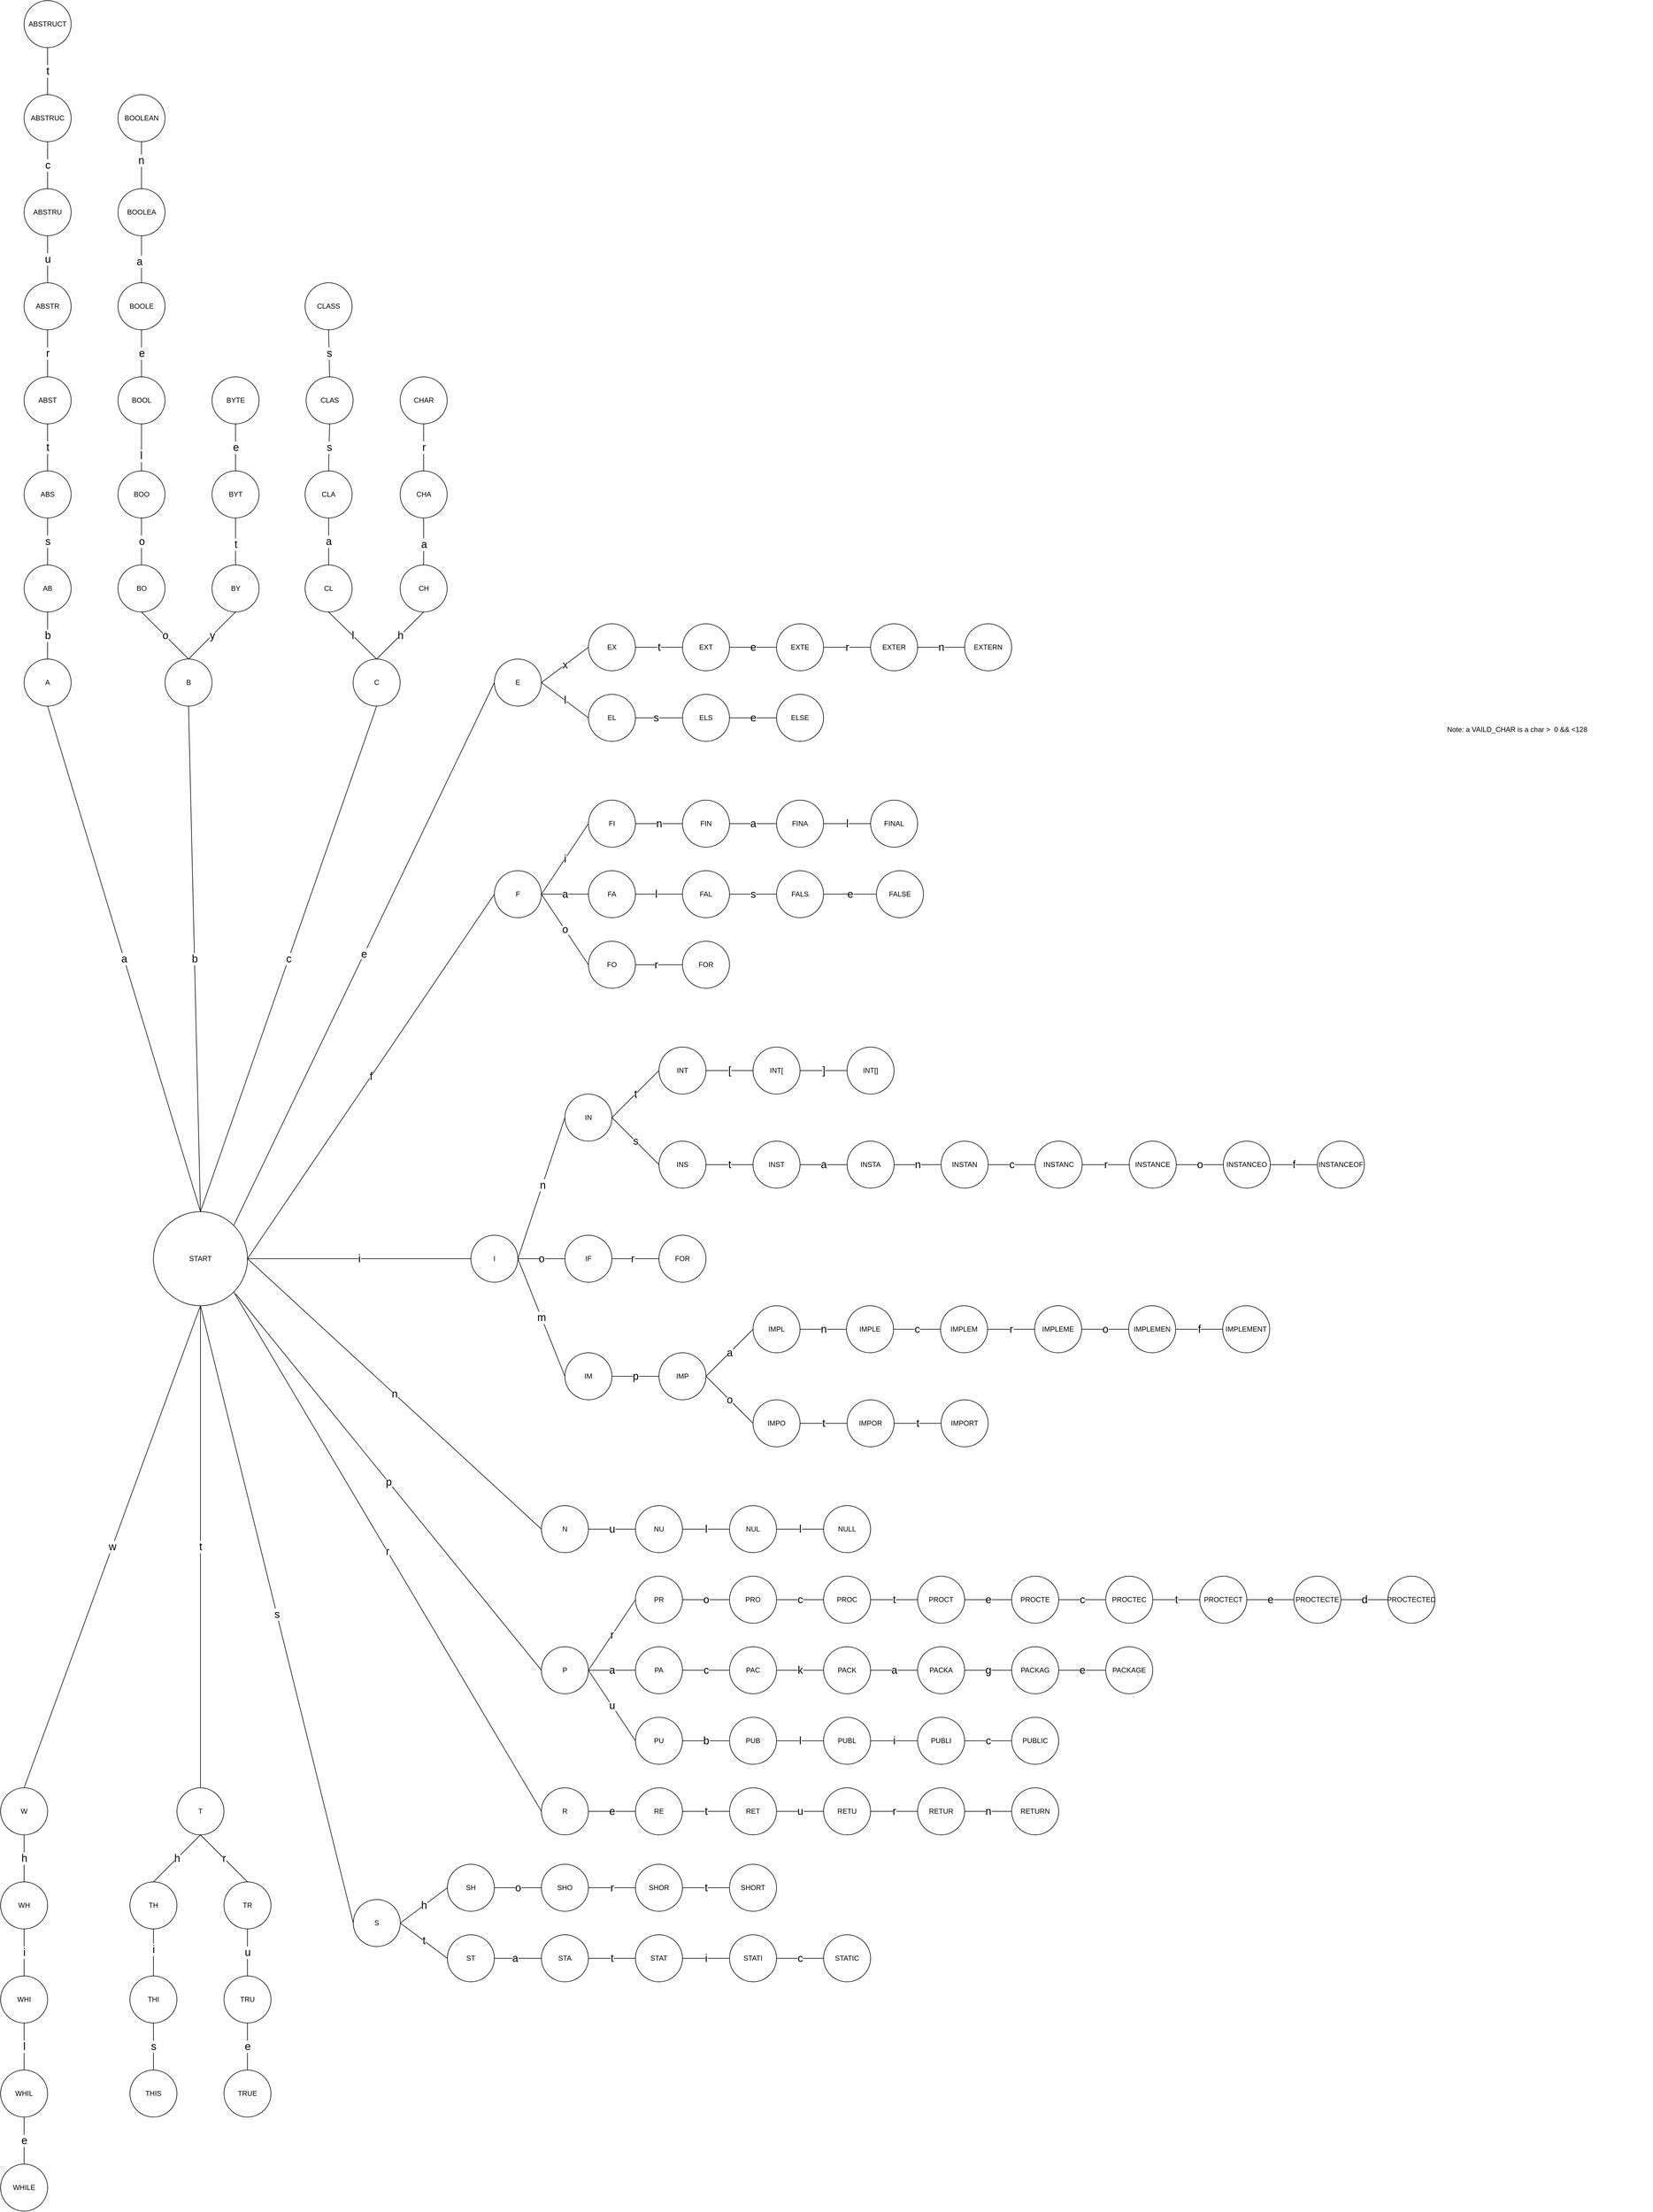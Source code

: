 <mxfile version="12.6.5" type="device"><diagram id="6i5vC1BMOpfnPeHPocqX" name="Page-1"><mxGraphModel dx="5580" dy="4186" grid="1" gridSize="10" guides="1" tooltips="1" connect="1" arrows="1" fold="1" page="1" pageScale="1" pageWidth="827" pageHeight="1169" math="0" shadow="0"><root><mxCell id="0"/><mxCell id="1" parent="0"/><mxCell id="Nt-dwYSbU-S2H4p9d99y-1" value="START" style="ellipse;whiteSpace=wrap;html=1;aspect=fixed;" vertex="1" parent="1"><mxGeometry x="-340" y="1540" width="160" height="160" as="geometry"/></mxCell><mxCell id="Nt-dwYSbU-S2H4p9d99y-4" value="Note: a VAILD_CHAR is a char &amp;gt;&amp;nbsp; 0 &amp;amp;&amp;amp; &amp;lt;128" style="text;html=1;strokeColor=none;fillColor=none;align=center;verticalAlign=middle;whiteSpace=wrap;rounded=0;" vertex="1" parent="1"><mxGeometry x="1750" y="710" width="460" height="20" as="geometry"/></mxCell><mxCell id="Nt-dwYSbU-S2H4p9d99y-5" value="A" style="ellipse;whiteSpace=wrap;html=1;aspect=fixed;" vertex="1" parent="1"><mxGeometry x="-560" y="600" width="80" height="80" as="geometry"/></mxCell><mxCell id="Nt-dwYSbU-S2H4p9d99y-6" value="&lt;font style=&quot;font-size: 18px&quot;&gt;a&lt;/font&gt;" style="endArrow=none;html=1;exitX=0.5;exitY=0;exitDx=0;exitDy=0;entryX=0.5;entryY=1;entryDx=0;entryDy=0;" edge="1" parent="1" source="Nt-dwYSbU-S2H4p9d99y-1" target="Nt-dwYSbU-S2H4p9d99y-5"><mxGeometry width="50" height="50" relative="1" as="geometry"><mxPoint x="220" y="190" as="sourcePoint"/><mxPoint x="270" y="140" as="targetPoint"/></mxGeometry></mxCell><mxCell id="Nt-dwYSbU-S2H4p9d99y-8" value="AB" style="ellipse;whiteSpace=wrap;html=1;aspect=fixed;" vertex="1" parent="1"><mxGeometry x="-560" y="440" width="80" height="80" as="geometry"/></mxCell><mxCell id="Nt-dwYSbU-S2H4p9d99y-9" value="ABS" style="ellipse;whiteSpace=wrap;html=1;aspect=fixed;" vertex="1" parent="1"><mxGeometry x="-560" y="280" width="80" height="80" as="geometry"/></mxCell><mxCell id="Nt-dwYSbU-S2H4p9d99y-10" value="ABST" style="ellipse;whiteSpace=wrap;html=1;aspect=fixed;" vertex="1" parent="1"><mxGeometry x="-560" y="120" width="80" height="80" as="geometry"/></mxCell><mxCell id="Nt-dwYSbU-S2H4p9d99y-11" value="ABSTR" style="ellipse;whiteSpace=wrap;html=1;aspect=fixed;" vertex="1" parent="1"><mxGeometry x="-560" y="-40" width="80" height="80" as="geometry"/></mxCell><mxCell id="Nt-dwYSbU-S2H4p9d99y-12" value="&lt;font style=&quot;font-size: 18px&quot;&gt;b&lt;/font&gt;" style="endArrow=none;html=1;exitX=0.5;exitY=0;exitDx=0;exitDy=0;entryX=0.5;entryY=1;entryDx=0;entryDy=0;" edge="1" parent="1" source="Nt-dwYSbU-S2H4p9d99y-5" target="Nt-dwYSbU-S2H4p9d99y-8"><mxGeometry width="50" height="50" relative="1" as="geometry"><mxPoint x="500" y="500" as="sourcePoint"/><mxPoint x="550" y="450" as="targetPoint"/></mxGeometry></mxCell><mxCell id="Nt-dwYSbU-S2H4p9d99y-13" value="&lt;font style=&quot;font-size: 18px&quot;&gt;s&lt;/font&gt;" style="endArrow=none;html=1;exitX=0.5;exitY=0;exitDx=0;exitDy=0;entryX=0.5;entryY=1;entryDx=0;entryDy=0;" edge="1" parent="1" source="Nt-dwYSbU-S2H4p9d99y-8" target="Nt-dwYSbU-S2H4p9d99y-9"><mxGeometry width="50" height="50" relative="1" as="geometry"><mxPoint x="590" y="500" as="sourcePoint"/><mxPoint x="640" y="450" as="targetPoint"/></mxGeometry></mxCell><mxCell id="Nt-dwYSbU-S2H4p9d99y-14" value="t" style="endArrow=none;html=1;exitX=0.5;exitY=0;exitDx=0;exitDy=0;entryX=0.5;entryY=1;entryDx=0;entryDy=0;fontSize=18;" edge="1" parent="1" source="Nt-dwYSbU-S2H4p9d99y-9" target="Nt-dwYSbU-S2H4p9d99y-10"><mxGeometry width="50" height="50" relative="1" as="geometry"><mxPoint x="850" y="540" as="sourcePoint"/><mxPoint x="900" y="490" as="targetPoint"/></mxGeometry></mxCell><mxCell id="Nt-dwYSbU-S2H4p9d99y-15" value="&lt;font style=&quot;font-size: 18px&quot;&gt;r&lt;/font&gt;" style="endArrow=none;html=1;exitX=0.5;exitY=0;exitDx=0;exitDy=0;entryX=0.5;entryY=1;entryDx=0;entryDy=0;" edge="1" parent="1" source="Nt-dwYSbU-S2H4p9d99y-10" target="Nt-dwYSbU-S2H4p9d99y-11"><mxGeometry width="50" height="50" relative="1" as="geometry"><mxPoint x="970" y="290" as="sourcePoint"/><mxPoint x="1020" y="240" as="targetPoint"/></mxGeometry></mxCell><mxCell id="Nt-dwYSbU-S2H4p9d99y-16" value="ABSTRU" style="ellipse;whiteSpace=wrap;html=1;aspect=fixed;" vertex="1" parent="1"><mxGeometry x="-560" y="-200" width="80" height="80" as="geometry"/></mxCell><mxCell id="Nt-dwYSbU-S2H4p9d99y-17" value="ABSTRUC" style="ellipse;whiteSpace=wrap;html=1;aspect=fixed;" vertex="1" parent="1"><mxGeometry x="-560" y="-360" width="80" height="80" as="geometry"/></mxCell><mxCell id="Nt-dwYSbU-S2H4p9d99y-18" value="ABSTRUCT" style="ellipse;whiteSpace=wrap;html=1;aspect=fixed;" vertex="1" parent="1"><mxGeometry x="-560" y="-520" width="80" height="80" as="geometry"/></mxCell><mxCell id="Nt-dwYSbU-S2H4p9d99y-19" value="u" style="endArrow=none;html=1;exitX=0.5;exitY=0;exitDx=0;exitDy=0;entryX=0.5;entryY=1;entryDx=0;entryDy=0;fontSize=18;" edge="1" parent="1" source="Nt-dwYSbU-S2H4p9d99y-11" target="Nt-dwYSbU-S2H4p9d99y-16"><mxGeometry width="50" height="50" relative="1" as="geometry"><mxPoint x="-230" y="280" as="sourcePoint"/><mxPoint x="-180" y="230" as="targetPoint"/></mxGeometry></mxCell><mxCell id="Nt-dwYSbU-S2H4p9d99y-20" value="c" style="endArrow=none;html=1;exitX=0.5;exitY=0;exitDx=0;exitDy=0;entryX=0.5;entryY=1;entryDx=0;entryDy=0;fontSize=18;" edge="1" parent="1" source="Nt-dwYSbU-S2H4p9d99y-16" target="Nt-dwYSbU-S2H4p9d99y-17"><mxGeometry width="50" height="50" relative="1" as="geometry"><mxPoint x="-100" y="210" as="sourcePoint"/><mxPoint x="-50" y="160" as="targetPoint"/></mxGeometry></mxCell><mxCell id="Nt-dwYSbU-S2H4p9d99y-21" value="t" style="endArrow=none;html=1;exitX=0.5;exitY=0;exitDx=0;exitDy=0;entryX=0.5;entryY=1;entryDx=0;entryDy=0;fontSize=18;" edge="1" parent="1" source="Nt-dwYSbU-S2H4p9d99y-17" target="Nt-dwYSbU-S2H4p9d99y-18"><mxGeometry width="50" height="50" relative="1" as="geometry"><mxPoint x="90" y="230" as="sourcePoint"/><mxPoint x="140" y="180" as="targetPoint"/></mxGeometry></mxCell><mxCell id="Nt-dwYSbU-S2H4p9d99y-22" value="B" style="ellipse;whiteSpace=wrap;html=1;aspect=fixed;" vertex="1" parent="1"><mxGeometry x="-320.29" y="600" width="80" height="80" as="geometry"/></mxCell><mxCell id="Nt-dwYSbU-S2H4p9d99y-23" value="BO" style="ellipse;whiteSpace=wrap;html=1;aspect=fixed;" vertex="1" parent="1"><mxGeometry x="-400.29" y="440" width="80" height="80" as="geometry"/></mxCell><mxCell id="Nt-dwYSbU-S2H4p9d99y-24" value="BOO" style="ellipse;whiteSpace=wrap;html=1;aspect=fixed;" vertex="1" parent="1"><mxGeometry x="-400.29" y="280" width="80" height="80" as="geometry"/></mxCell><mxCell id="Nt-dwYSbU-S2H4p9d99y-25" value="BOOL" style="ellipse;whiteSpace=wrap;html=1;aspect=fixed;" vertex="1" parent="1"><mxGeometry x="-400.29" y="120" width="80" height="80" as="geometry"/></mxCell><mxCell id="Nt-dwYSbU-S2H4p9d99y-26" value="BOOLE" style="ellipse;whiteSpace=wrap;html=1;aspect=fixed;" vertex="1" parent="1"><mxGeometry x="-400.29" y="-40" width="80" height="80" as="geometry"/></mxCell><mxCell id="Nt-dwYSbU-S2H4p9d99y-27" value="o" style="endArrow=none;html=1;exitX=0.5;exitY=0;exitDx=0;exitDy=0;fontSize=18;entryX=0.5;entryY=1;entryDx=0;entryDy=0;" edge="1" parent="1" source="Nt-dwYSbU-S2H4p9d99y-22" target="Nt-dwYSbU-S2H4p9d99y-23"><mxGeometry width="50" height="50" relative="1" as="geometry"><mxPoint x="219.71" y="380" as="sourcePoint"/><mxPoint x="-400.29" y="580" as="targetPoint"/></mxGeometry></mxCell><mxCell id="Nt-dwYSbU-S2H4p9d99y-28" value="o" style="endArrow=none;html=1;exitX=0.5;exitY=0;exitDx=0;exitDy=0;entryX=0.5;entryY=1;entryDx=0;entryDy=0;fontSize=18;" edge="1" parent="1" source="Nt-dwYSbU-S2H4p9d99y-23" target="Nt-dwYSbU-S2H4p9d99y-24"><mxGeometry width="50" height="50" relative="1" as="geometry"><mxPoint x="350.0" y="380" as="sourcePoint"/><mxPoint x="400.0" y="330" as="targetPoint"/></mxGeometry></mxCell><mxCell id="Nt-dwYSbU-S2H4p9d99y-29" value="" style="endArrow=none;html=1;exitX=0.5;exitY=0;exitDx=0;exitDy=0;entryX=0.5;entryY=1;entryDx=0;entryDy=0;" edge="1" parent="1" source="Nt-dwYSbU-S2H4p9d99y-24" target="Nt-dwYSbU-S2H4p9d99y-25"><mxGeometry width="50" height="50" relative="1" as="geometry"><mxPoint x="610" y="420" as="sourcePoint"/><mxPoint x="660" y="370" as="targetPoint"/></mxGeometry></mxCell><mxCell id="Nt-dwYSbU-S2H4p9d99y-89" value="l" style="text;html=1;align=center;verticalAlign=middle;resizable=0;points=[];labelBackgroundColor=#ffffff;fontSize=18;" vertex="1" connectable="0" parent="Nt-dwYSbU-S2H4p9d99y-29"><mxGeometry x="-0.332" y="1" relative="1" as="geometry"><mxPoint as="offset"/></mxGeometry></mxCell><mxCell id="Nt-dwYSbU-S2H4p9d99y-30" value="&lt;font style=&quot;font-size: 18px&quot;&gt;e&lt;/font&gt;" style="endArrow=none;html=1;entryX=0.5;entryY=1;entryDx=0;entryDy=0;exitX=0.5;exitY=0;exitDx=0;exitDy=0;" edge="1" parent="1" source="Nt-dwYSbU-S2H4p9d99y-25" target="Nt-dwYSbU-S2H4p9d99y-26"><mxGeometry width="50" height="50" relative="1" as="geometry"><mxPoint x="-380.29" y="110" as="sourcePoint"/><mxPoint x="780" y="360" as="targetPoint"/></mxGeometry></mxCell><mxCell id="Nt-dwYSbU-S2H4p9d99y-31" value="BOOLEA" style="ellipse;whiteSpace=wrap;html=1;aspect=fixed;" vertex="1" parent="1"><mxGeometry x="-400.29" y="-200" width="80" height="80" as="geometry"/></mxCell><mxCell id="Nt-dwYSbU-S2H4p9d99y-32" value="BOOLEAN" style="ellipse;whiteSpace=wrap;html=1;aspect=fixed;" vertex="1" parent="1"><mxGeometry x="-400.29" y="-360" width="80" height="80" as="geometry"/></mxCell><mxCell id="Nt-dwYSbU-S2H4p9d99y-34" value="" style="endArrow=none;html=1;exitX=0.5;exitY=0;exitDx=0;exitDy=0;entryX=0.5;entryY=1;entryDx=0;entryDy=0;" edge="1" parent="1" source="Nt-dwYSbU-S2H4p9d99y-26" target="Nt-dwYSbU-S2H4p9d99y-31"><mxGeometry width="50" height="50" relative="1" as="geometry"><mxPoint x="860" y="460" as="sourcePoint"/><mxPoint x="910" y="410" as="targetPoint"/></mxGeometry></mxCell><mxCell id="Nt-dwYSbU-S2H4p9d99y-91" value="a" style="text;html=1;align=center;verticalAlign=middle;resizable=0;points=[];labelBackgroundColor=#ffffff;fontSize=18;" vertex="1" connectable="0" parent="Nt-dwYSbU-S2H4p9d99y-34"><mxGeometry x="-0.097" y="4" relative="1" as="geometry"><mxPoint as="offset"/></mxGeometry></mxCell><mxCell id="Nt-dwYSbU-S2H4p9d99y-35" value="" style="endArrow=none;html=1;exitX=0.5;exitY=0;exitDx=0;exitDy=0;entryX=0.5;entryY=1;entryDx=0;entryDy=0;" edge="1" parent="1" source="Nt-dwYSbU-S2H4p9d99y-31" target="Nt-dwYSbU-S2H4p9d99y-32"><mxGeometry width="50" height="50" relative="1" as="geometry"><mxPoint x="990" y="390" as="sourcePoint"/><mxPoint x="1040" y="340" as="targetPoint"/></mxGeometry></mxCell><mxCell id="Nt-dwYSbU-S2H4p9d99y-92" value="n" style="text;html=1;align=center;verticalAlign=middle;resizable=0;points=[];labelBackgroundColor=#ffffff;fontSize=18;" vertex="1" connectable="0" parent="Nt-dwYSbU-S2H4p9d99y-35"><mxGeometry x="0.197" y="1" relative="1" as="geometry"><mxPoint as="offset"/></mxGeometry></mxCell><mxCell id="Nt-dwYSbU-S2H4p9d99y-41" value="BY" style="ellipse;whiteSpace=wrap;html=1;aspect=fixed;" vertex="1" parent="1"><mxGeometry x="-240.29" y="440" width="80" height="80" as="geometry"/></mxCell><mxCell id="Nt-dwYSbU-S2H4p9d99y-42" value="BYT" style="ellipse;whiteSpace=wrap;html=1;aspect=fixed;" vertex="1" parent="1"><mxGeometry x="-240.29" y="280" width="80" height="80" as="geometry"/></mxCell><mxCell id="Nt-dwYSbU-S2H4p9d99y-43" value="BYTE" style="ellipse;whiteSpace=wrap;html=1;aspect=fixed;" vertex="1" parent="1"><mxGeometry x="-240.29" y="120" width="80" height="80" as="geometry"/></mxCell><mxCell id="Nt-dwYSbU-S2H4p9d99y-44" value="" style="endArrow=none;html=1;exitX=0.5;exitY=0;exitDx=0;exitDy=0;entryX=0.5;entryY=1;entryDx=0;entryDy=0;" edge="1" parent="1" source="Nt-dwYSbU-S2H4p9d99y-41" target="Nt-dwYSbU-S2H4p9d99y-42"><mxGeometry width="50" height="50" relative="1" as="geometry"><mxPoint x="309.71" y="500" as="sourcePoint"/><mxPoint x="359.71" y="450" as="targetPoint"/></mxGeometry></mxCell><mxCell id="Nt-dwYSbU-S2H4p9d99y-90" value="t" style="text;html=1;align=center;verticalAlign=middle;resizable=0;points=[];labelBackgroundColor=#ffffff;fontSize=18;" vertex="1" connectable="0" parent="Nt-dwYSbU-S2H4p9d99y-44"><mxGeometry x="-0.127" relative="1" as="geometry"><mxPoint as="offset"/></mxGeometry></mxCell><mxCell id="Nt-dwYSbU-S2H4p9d99y-45" value="&lt;font style=&quot;font-size: 18px;&quot;&gt;e&lt;/font&gt;" style="endArrow=none;html=1;exitX=0.5;exitY=0;exitDx=0;exitDy=0;entryX=0.5;entryY=1;entryDx=0;entryDy=0;fontSize=18;" edge="1" parent="1" source="Nt-dwYSbU-S2H4p9d99y-42" target="Nt-dwYSbU-S2H4p9d99y-43"><mxGeometry width="50" height="50" relative="1" as="geometry"><mxPoint x="569.71" y="540" as="sourcePoint"/><mxPoint x="619.71" y="490" as="targetPoint"/></mxGeometry></mxCell><mxCell id="Nt-dwYSbU-S2H4p9d99y-46" value="&lt;font style=&quot;font-size: 18px&quot;&gt;y&lt;/font&gt;" style="endArrow=none;html=1;exitX=0.5;exitY=0;exitDx=0;exitDy=0;entryX=0.5;entryY=1;entryDx=0;entryDy=0;" edge="1" parent="1" source="Nt-dwYSbU-S2H4p9d99y-22" target="Nt-dwYSbU-S2H4p9d99y-41"><mxGeometry width="50" height="50" relative="1" as="geometry"><mxPoint x="159.71" y="420" as="sourcePoint"/><mxPoint x="209.71" y="370" as="targetPoint"/></mxGeometry></mxCell><mxCell id="Nt-dwYSbU-S2H4p9d99y-93" value="C" style="ellipse;whiteSpace=wrap;html=1;aspect=fixed;" vertex="1" parent="1"><mxGeometry x="-0.29" y="600" width="80" height="80" as="geometry"/></mxCell><mxCell id="Nt-dwYSbU-S2H4p9d99y-94" value="CL" style="ellipse;whiteSpace=wrap;html=1;aspect=fixed;" vertex="1" parent="1"><mxGeometry x="-82" y="440" width="80" height="80" as="geometry"/></mxCell><mxCell id="Nt-dwYSbU-S2H4p9d99y-95" value="CLA" style="ellipse;whiteSpace=wrap;html=1;aspect=fixed;" vertex="1" parent="1"><mxGeometry x="-82" y="280" width="80" height="80" as="geometry"/></mxCell><mxCell id="Nt-dwYSbU-S2H4p9d99y-96" value="CLAS" style="ellipse;whiteSpace=wrap;html=1;aspect=fixed;" vertex="1" parent="1"><mxGeometry x="-80.29" y="120" width="80" height="80" as="geometry"/></mxCell><mxCell id="Nt-dwYSbU-S2H4p9d99y-97" value="CLASS" style="ellipse;whiteSpace=wrap;html=1;aspect=fixed;" vertex="1" parent="1"><mxGeometry x="-82" y="-40" width="80" height="80" as="geometry"/></mxCell><mxCell id="Nt-dwYSbU-S2H4p9d99y-98" value="l" style="endArrow=none;html=1;entryX=0.5;entryY=1;entryDx=0;entryDy=0;fontSize=18;exitX=0.5;exitY=0;exitDx=0;exitDy=0;" edge="1" parent="1" source="Nt-dwYSbU-S2H4p9d99y-93" target="Nt-dwYSbU-S2H4p9d99y-94"><mxGeometry width="50" height="50" relative="1" as="geometry"><mxPoint x="-60" y="600" as="sourcePoint"/><mxPoint x="550" y="569.5" as="targetPoint"/></mxGeometry></mxCell><mxCell id="Nt-dwYSbU-S2H4p9d99y-101" value="s" style="endArrow=none;html=1;exitX=0.5;exitY=0;exitDx=0;exitDy=0;entryX=0.5;entryY=1;entryDx=0;entryDy=0;fontSize=18;" edge="1" parent="1" source="Nt-dwYSbU-S2H4p9d99y-95" target="Nt-dwYSbU-S2H4p9d99y-96"><mxGeometry width="50" height="50" relative="1" as="geometry"><mxPoint x="850" y="659.5" as="sourcePoint"/><mxPoint x="900" y="609.5" as="targetPoint"/></mxGeometry></mxCell><mxCell id="Nt-dwYSbU-S2H4p9d99y-103" value="&lt;span style=&quot;font-size: 18px&quot;&gt;s&lt;/span&gt;" style="endArrow=none;html=1;exitX=0.5;exitY=0;exitDx=0;exitDy=0;entryX=0.5;entryY=1;entryDx=0;entryDy=0;" edge="1" parent="1" source="Nt-dwYSbU-S2H4p9d99y-96" target="Nt-dwYSbU-S2H4p9d99y-97"><mxGeometry width="50" height="50" relative="1" as="geometry"><mxPoint x="970" y="649.5" as="sourcePoint"/><mxPoint x="1020" y="599.5" as="targetPoint"/></mxGeometry></mxCell><mxCell id="Nt-dwYSbU-S2H4p9d99y-105" value="CHA" style="ellipse;whiteSpace=wrap;html=1;aspect=fixed;" vertex="1" parent="1"><mxGeometry x="79.71" y="280" width="80" height="80" as="geometry"/></mxCell><mxCell id="Nt-dwYSbU-S2H4p9d99y-106" value="CHAR" style="ellipse;whiteSpace=wrap;html=1;aspect=fixed;" vertex="1" parent="1"><mxGeometry x="79.71" y="120" width="80" height="80" as="geometry"/></mxCell><mxCell id="Nt-dwYSbU-S2H4p9d99y-107" value="" style="endArrow=none;html=1;exitX=0.5;exitY=0;exitDx=0;exitDy=0;entryX=0.5;entryY=1;entryDx=0;entryDy=0;" edge="1" parent="1" source="Nt-dwYSbU-S2H4p9d99y-104" target="Nt-dwYSbU-S2H4p9d99y-105"><mxGeometry width="50" height="50" relative="1" as="geometry"><mxPoint x="590" y="739.5" as="sourcePoint"/><mxPoint x="640" y="689.5" as="targetPoint"/></mxGeometry></mxCell><mxCell id="Nt-dwYSbU-S2H4p9d99y-108" value="a" style="text;html=1;align=center;verticalAlign=middle;resizable=0;points=[];labelBackgroundColor=#ffffff;fontSize=18;" vertex="1" connectable="0" parent="Nt-dwYSbU-S2H4p9d99y-107"><mxGeometry x="-0.127" relative="1" as="geometry"><mxPoint as="offset"/></mxGeometry></mxCell><mxCell id="Nt-dwYSbU-S2H4p9d99y-109" value="&lt;font style=&quot;font-size: 18px&quot;&gt;r&lt;/font&gt;" style="endArrow=none;html=1;exitX=0.5;exitY=0;exitDx=0;exitDy=0;entryX=0.5;entryY=1;entryDx=0;entryDy=0;fontSize=18;" edge="1" parent="1" source="Nt-dwYSbU-S2H4p9d99y-105" target="Nt-dwYSbU-S2H4p9d99y-106"><mxGeometry width="50" height="50" relative="1" as="geometry"><mxPoint x="850" y="779.5" as="sourcePoint"/><mxPoint x="900" y="729.5" as="targetPoint"/></mxGeometry></mxCell><mxCell id="Nt-dwYSbU-S2H4p9d99y-110" value="&lt;font style=&quot;font-size: 18px&quot;&gt;h&lt;/font&gt;" style="endArrow=none;html=1;exitX=0.5;exitY=0;exitDx=0;exitDy=0;entryX=0.5;entryY=1;entryDx=0;entryDy=0;" edge="1" parent="1" source="Nt-dwYSbU-S2H4p9d99y-93" target="Nt-dwYSbU-S2H4p9d99y-104"><mxGeometry width="50" height="50" relative="1" as="geometry"><mxPoint x="440" y="659.5" as="sourcePoint"/><mxPoint x="490" y="609.5" as="targetPoint"/></mxGeometry></mxCell><mxCell id="Nt-dwYSbU-S2H4p9d99y-115" value="E" style="ellipse;whiteSpace=wrap;html=1;aspect=fixed;" vertex="1" parent="1"><mxGeometry x="240" y="600" width="80" height="80" as="geometry"/></mxCell><mxCell id="Nt-dwYSbU-S2H4p9d99y-116" value="EX" style="ellipse;whiteSpace=wrap;html=1;aspect=fixed;" vertex="1" parent="1"><mxGeometry x="400" y="540" width="80" height="80" as="geometry"/></mxCell><mxCell id="Nt-dwYSbU-S2H4p9d99y-117" value="EXT" style="ellipse;whiteSpace=wrap;html=1;aspect=fixed;" vertex="1" parent="1"><mxGeometry x="560" y="540" width="80" height="80" as="geometry"/></mxCell><mxCell id="Nt-dwYSbU-S2H4p9d99y-118" value="EXTE" style="ellipse;whiteSpace=wrap;html=1;aspect=fixed;" vertex="1" parent="1"><mxGeometry x="720" y="540" width="80" height="80" as="geometry"/></mxCell><mxCell id="Nt-dwYSbU-S2H4p9d99y-119" value="EXTER" style="ellipse;whiteSpace=wrap;html=1;aspect=fixed;" vertex="1" parent="1"><mxGeometry x="880" y="540" width="80" height="80" as="geometry"/></mxCell><mxCell id="Nt-dwYSbU-S2H4p9d99y-120" value="x" style="endArrow=none;html=1;exitX=1;exitY=0.5;exitDx=0;exitDy=0;entryX=0;entryY=0.5;entryDx=0;entryDy=0;fontSize=18;" edge="1" parent="1" source="Nt-dwYSbU-S2H4p9d99y-115" target="Nt-dwYSbU-S2H4p9d99y-116"><mxGeometry width="50" height="50" relative="1" as="geometry"><mxPoint x="420" y="680" as="sourcePoint"/><mxPoint x="470" y="630" as="targetPoint"/></mxGeometry></mxCell><mxCell id="Nt-dwYSbU-S2H4p9d99y-121" value="e" style="endArrow=none;html=1;exitX=1;exitY=0.5;exitDx=0;exitDy=0;entryX=0;entryY=0.5;entryDx=0;entryDy=0;fontSize=18;" edge="1" parent="1" source="Nt-dwYSbU-S2H4p9d99y-117" target="Nt-dwYSbU-S2H4p9d99y-118"><mxGeometry width="50" height="50" relative="1" as="geometry"><mxPoint x="770" y="720" as="sourcePoint"/><mxPoint x="820" y="670" as="targetPoint"/></mxGeometry></mxCell><mxCell id="Nt-dwYSbU-S2H4p9d99y-122" value="&lt;span style=&quot;font-size: 18px&quot;&gt;r&lt;/span&gt;" style="endArrow=none;html=1;exitX=1;exitY=0.5;exitDx=0;exitDy=0;entryX=0;entryY=0.5;entryDx=0;entryDy=0;" edge="1" parent="1" source="Nt-dwYSbU-S2H4p9d99y-118" target="Nt-dwYSbU-S2H4p9d99y-119"><mxGeometry width="50" height="50" relative="1" as="geometry"><mxPoint x="890" y="710" as="sourcePoint"/><mxPoint x="940" y="660" as="targetPoint"/></mxGeometry></mxCell><mxCell id="Nt-dwYSbU-S2H4p9d99y-123" value="EL" style="ellipse;whiteSpace=wrap;html=1;aspect=fixed;" vertex="1" parent="1"><mxGeometry x="400" y="660" width="80" height="80" as="geometry"/></mxCell><mxCell id="Nt-dwYSbU-S2H4p9d99y-124" value="ELS" style="ellipse;whiteSpace=wrap;html=1;aspect=fixed;" vertex="1" parent="1"><mxGeometry x="560" y="660" width="80" height="80" as="geometry"/></mxCell><mxCell id="Nt-dwYSbU-S2H4p9d99y-125" value="ELSE" style="ellipse;whiteSpace=wrap;html=1;aspect=fixed;" vertex="1" parent="1"><mxGeometry x="720" y="660" width="80" height="80" as="geometry"/></mxCell><mxCell id="Nt-dwYSbU-S2H4p9d99y-126" value="" style="endArrow=none;html=1;exitX=1;exitY=0.5;exitDx=0;exitDy=0;entryX=0;entryY=0.5;entryDx=0;entryDy=0;" edge="1" parent="1" source="Nt-dwYSbU-S2H4p9d99y-123" target="Nt-dwYSbU-S2H4p9d99y-124"><mxGeometry width="50" height="50" relative="1" as="geometry"><mxPoint x="510" y="800" as="sourcePoint"/><mxPoint x="560" y="750" as="targetPoint"/></mxGeometry></mxCell><mxCell id="Nt-dwYSbU-S2H4p9d99y-127" value="s" style="text;html=1;align=center;verticalAlign=middle;resizable=0;points=[];labelBackgroundColor=#ffffff;fontSize=18;" vertex="1" connectable="0" parent="Nt-dwYSbU-S2H4p9d99y-126"><mxGeometry x="-0.127" relative="1" as="geometry"><mxPoint as="offset"/></mxGeometry></mxCell><mxCell id="Nt-dwYSbU-S2H4p9d99y-128" value="&lt;font style=&quot;font-size: 18px&quot;&gt;e&lt;/font&gt;" style="endArrow=none;html=1;exitX=1;exitY=0.5;exitDx=0;exitDy=0;entryX=0;entryY=0.5;entryDx=0;entryDy=0;fontSize=18;" edge="1" parent="1" source="Nt-dwYSbU-S2H4p9d99y-124" target="Nt-dwYSbU-S2H4p9d99y-125"><mxGeometry width="50" height="50" relative="1" as="geometry"><mxPoint x="770" y="840" as="sourcePoint"/><mxPoint x="820" y="790" as="targetPoint"/></mxGeometry></mxCell><mxCell id="Nt-dwYSbU-S2H4p9d99y-129" value="&lt;font style=&quot;font-size: 18px&quot;&gt;l&lt;/font&gt;" style="endArrow=none;html=1;exitX=1;exitY=0.5;exitDx=0;exitDy=0;entryX=0;entryY=0.5;entryDx=0;entryDy=0;" edge="1" parent="1" source="Nt-dwYSbU-S2H4p9d99y-115" target="Nt-dwYSbU-S2H4p9d99y-123"><mxGeometry width="50" height="50" relative="1" as="geometry"><mxPoint x="360" y="720" as="sourcePoint"/><mxPoint x="410" y="670" as="targetPoint"/></mxGeometry></mxCell><mxCell id="Nt-dwYSbU-S2H4p9d99y-130" value="t" style="endArrow=none;html=1;fontSize=18;exitX=1;exitY=0.5;exitDx=0;exitDy=0;entryX=0;entryY=0.5;entryDx=0;entryDy=0;" edge="1" parent="1" source="Nt-dwYSbU-S2H4p9d99y-116" target="Nt-dwYSbU-S2H4p9d99y-117"><mxGeometry width="50" height="50" relative="1" as="geometry"><mxPoint x="500" y="570" as="sourcePoint"/><mxPoint x="550" y="520" as="targetPoint"/></mxGeometry></mxCell><mxCell id="Nt-dwYSbU-S2H4p9d99y-131" value="EXTERN" style="ellipse;whiteSpace=wrap;html=1;aspect=fixed;" vertex="1" parent="1"><mxGeometry x="1040" y="540" width="80" height="80" as="geometry"/></mxCell><mxCell id="Nt-dwYSbU-S2H4p9d99y-132" value="n" style="endArrow=none;html=1;fontSize=18;exitX=1;exitY=0.5;exitDx=0;exitDy=0;entryX=0;entryY=0.5;entryDx=0;entryDy=0;" edge="1" parent="1" source="Nt-dwYSbU-S2H4p9d99y-119" target="Nt-dwYSbU-S2H4p9d99y-131"><mxGeometry width="50" height="50" relative="1" as="geometry"><mxPoint x="1040" y="510" as="sourcePoint"/><mxPoint x="1090" y="460" as="targetPoint"/></mxGeometry></mxCell><mxCell id="Nt-dwYSbU-S2H4p9d99y-134" value="F" style="ellipse;whiteSpace=wrap;html=1;aspect=fixed;" vertex="1" parent="1"><mxGeometry x="240" y="960" width="80" height="80" as="geometry"/></mxCell><mxCell id="Nt-dwYSbU-S2H4p9d99y-135" value="FI" style="ellipse;whiteSpace=wrap;html=1;aspect=fixed;" vertex="1" parent="1"><mxGeometry x="400" y="840" width="80" height="80" as="geometry"/></mxCell><mxCell id="Nt-dwYSbU-S2H4p9d99y-136" value="FIN" style="ellipse;whiteSpace=wrap;html=1;aspect=fixed;" vertex="1" parent="1"><mxGeometry x="560" y="840" width="80" height="80" as="geometry"/></mxCell><mxCell id="Nt-dwYSbU-S2H4p9d99y-137" value="FINA" style="ellipse;whiteSpace=wrap;html=1;aspect=fixed;" vertex="1" parent="1"><mxGeometry x="720" y="840" width="80" height="80" as="geometry"/></mxCell><mxCell id="Nt-dwYSbU-S2H4p9d99y-138" value="FINAL" style="ellipse;whiteSpace=wrap;html=1;aspect=fixed;" vertex="1" parent="1"><mxGeometry x="880" y="840" width="80" height="80" as="geometry"/></mxCell><mxCell id="Nt-dwYSbU-S2H4p9d99y-139" value="i" style="endArrow=none;html=1;exitX=1;exitY=0.5;exitDx=0;exitDy=0;entryX=0;entryY=0.5;entryDx=0;entryDy=0;fontSize=18;" edge="1" parent="1" source="Nt-dwYSbU-S2H4p9d99y-134" target="Nt-dwYSbU-S2H4p9d99y-135"><mxGeometry width="50" height="50" relative="1" as="geometry"><mxPoint x="410" y="980" as="sourcePoint"/><mxPoint x="460" y="930" as="targetPoint"/></mxGeometry></mxCell><mxCell id="Nt-dwYSbU-S2H4p9d99y-140" value="a" style="endArrow=none;html=1;exitX=1;exitY=0.5;exitDx=0;exitDy=0;entryX=0;entryY=0.5;entryDx=0;entryDy=0;fontSize=18;" edge="1" parent="1" source="Nt-dwYSbU-S2H4p9d99y-136" target="Nt-dwYSbU-S2H4p9d99y-137"><mxGeometry width="50" height="50" relative="1" as="geometry"><mxPoint x="770" y="1020" as="sourcePoint"/><mxPoint x="820" y="970" as="targetPoint"/></mxGeometry></mxCell><mxCell id="Nt-dwYSbU-S2H4p9d99y-141" value="&lt;span style=&quot;font-size: 18px&quot;&gt;l&lt;/span&gt;" style="endArrow=none;html=1;exitX=1;exitY=0.5;exitDx=0;exitDy=0;entryX=0;entryY=0.5;entryDx=0;entryDy=0;" edge="1" parent="1" source="Nt-dwYSbU-S2H4p9d99y-137" target="Nt-dwYSbU-S2H4p9d99y-138"><mxGeometry width="50" height="50" relative="1" as="geometry"><mxPoint x="890" y="1010" as="sourcePoint"/><mxPoint x="940" y="960" as="targetPoint"/></mxGeometry></mxCell><mxCell id="Nt-dwYSbU-S2H4p9d99y-142" value="FA" style="ellipse;whiteSpace=wrap;html=1;aspect=fixed;" vertex="1" parent="1"><mxGeometry x="400" y="960" width="80" height="80" as="geometry"/></mxCell><mxCell id="Nt-dwYSbU-S2H4p9d99y-143" value="FAL" style="ellipse;whiteSpace=wrap;html=1;aspect=fixed;" vertex="1" parent="1"><mxGeometry x="560" y="960" width="80" height="80" as="geometry"/></mxCell><mxCell id="Nt-dwYSbU-S2H4p9d99y-144" value="FALS" style="ellipse;whiteSpace=wrap;html=1;aspect=fixed;" vertex="1" parent="1"><mxGeometry x="720" y="960" width="80" height="80" as="geometry"/></mxCell><mxCell id="Nt-dwYSbU-S2H4p9d99y-145" value="" style="endArrow=none;html=1;exitX=1;exitY=0.5;exitDx=0;exitDy=0;entryX=0;entryY=0.5;entryDx=0;entryDy=0;" edge="1" parent="1" source="Nt-dwYSbU-S2H4p9d99y-142" target="Nt-dwYSbU-S2H4p9d99y-143"><mxGeometry width="50" height="50" relative="1" as="geometry"><mxPoint x="510" y="1100" as="sourcePoint"/><mxPoint x="560" y="1050" as="targetPoint"/></mxGeometry></mxCell><mxCell id="Nt-dwYSbU-S2H4p9d99y-146" value="l" style="text;html=1;align=center;verticalAlign=middle;resizable=0;points=[];labelBackgroundColor=#ffffff;fontSize=18;" vertex="1" connectable="0" parent="Nt-dwYSbU-S2H4p9d99y-145"><mxGeometry x="-0.127" relative="1" as="geometry"><mxPoint as="offset"/></mxGeometry></mxCell><mxCell id="Nt-dwYSbU-S2H4p9d99y-147" value="&lt;font style=&quot;font-size: 18px&quot;&gt;s&lt;/font&gt;" style="endArrow=none;html=1;exitX=1;exitY=0.5;exitDx=0;exitDy=0;entryX=0;entryY=0.5;entryDx=0;entryDy=0;fontSize=18;" edge="1" parent="1" source="Nt-dwYSbU-S2H4p9d99y-143" target="Nt-dwYSbU-S2H4p9d99y-144"><mxGeometry width="50" height="50" relative="1" as="geometry"><mxPoint x="770" y="1140" as="sourcePoint"/><mxPoint x="820" y="1090" as="targetPoint"/></mxGeometry></mxCell><mxCell id="Nt-dwYSbU-S2H4p9d99y-148" value="&lt;font style=&quot;font-size: 18px&quot;&gt;a&lt;/font&gt;" style="endArrow=none;html=1;exitX=1;exitY=0.5;exitDx=0;exitDy=0;entryX=0;entryY=0.5;entryDx=0;entryDy=0;" edge="1" parent="1" source="Nt-dwYSbU-S2H4p9d99y-134" target="Nt-dwYSbU-S2H4p9d99y-142"><mxGeometry width="50" height="50" relative="1" as="geometry"><mxPoint x="350" y="1020" as="sourcePoint"/><mxPoint x="400" y="970" as="targetPoint"/></mxGeometry></mxCell><mxCell id="Nt-dwYSbU-S2H4p9d99y-149" value="n" style="endArrow=none;html=1;fontSize=18;exitX=1;exitY=0.5;exitDx=0;exitDy=0;entryX=0;entryY=0.5;entryDx=0;entryDy=0;" edge="1" parent="1" source="Nt-dwYSbU-S2H4p9d99y-135" target="Nt-dwYSbU-S2H4p9d99y-136"><mxGeometry width="50" height="50" relative="1" as="geometry"><mxPoint x="500" y="870" as="sourcePoint"/><mxPoint x="550" y="820" as="targetPoint"/></mxGeometry></mxCell><mxCell id="Nt-dwYSbU-S2H4p9d99y-152" value="FALSE" style="ellipse;whiteSpace=wrap;html=1;aspect=fixed;" vertex="1" parent="1"><mxGeometry x="890" y="960" width="80" height="80" as="geometry"/></mxCell><mxCell id="Nt-dwYSbU-S2H4p9d99y-153" value="e" style="endArrow=none;html=1;fontSize=18;exitX=1;exitY=0.5;exitDx=0;exitDy=0;entryX=0;entryY=0.5;entryDx=0;entryDy=0;" edge="1" parent="1" source="Nt-dwYSbU-S2H4p9d99y-144" target="Nt-dwYSbU-S2H4p9d99y-152"><mxGeometry width="50" height="50" relative="1" as="geometry"><mxPoint x="820" y="1000" as="sourcePoint"/><mxPoint x="870" y="950" as="targetPoint"/></mxGeometry></mxCell><mxCell id="Nt-dwYSbU-S2H4p9d99y-154" value="FO" style="ellipse;whiteSpace=wrap;html=1;aspect=fixed;" vertex="1" parent="1"><mxGeometry x="400" y="1080" width="80" height="80" as="geometry"/></mxCell><mxCell id="Nt-dwYSbU-S2H4p9d99y-155" value="FOR" style="ellipse;whiteSpace=wrap;html=1;aspect=fixed;" vertex="1" parent="1"><mxGeometry x="560" y="1080" width="80" height="80" as="geometry"/></mxCell><mxCell id="Nt-dwYSbU-S2H4p9d99y-156" value="" style="endArrow=none;html=1;exitX=1;exitY=0.5;exitDx=0;exitDy=0;entryX=0;entryY=0.5;entryDx=0;entryDy=0;" edge="1" parent="1" source="Nt-dwYSbU-S2H4p9d99y-154" target="Nt-dwYSbU-S2H4p9d99y-155"><mxGeometry width="50" height="50" relative="1" as="geometry"><mxPoint x="510" y="1220" as="sourcePoint"/><mxPoint x="560" y="1170" as="targetPoint"/></mxGeometry></mxCell><mxCell id="Nt-dwYSbU-S2H4p9d99y-157" value="r" style="text;html=1;align=center;verticalAlign=middle;resizable=0;points=[];labelBackgroundColor=#ffffff;fontSize=18;" vertex="1" connectable="0" parent="Nt-dwYSbU-S2H4p9d99y-156"><mxGeometry x="-0.127" relative="1" as="geometry"><mxPoint as="offset"/></mxGeometry></mxCell><mxCell id="Nt-dwYSbU-S2H4p9d99y-158" value="o" style="endArrow=none;html=1;fontSize=18;exitX=1;exitY=0.5;exitDx=0;exitDy=0;entryX=0;entryY=0.5;entryDx=0;entryDy=0;" edge="1" parent="1" source="Nt-dwYSbU-S2H4p9d99y-134" target="Nt-dwYSbU-S2H4p9d99y-154"><mxGeometry width="50" height="50" relative="1" as="geometry"><mxPoint x="270" y="1180" as="sourcePoint"/><mxPoint x="320" y="1130" as="targetPoint"/></mxGeometry></mxCell><mxCell id="Nt-dwYSbU-S2H4p9d99y-159" value="I" style="ellipse;whiteSpace=wrap;html=1;aspect=fixed;" vertex="1" parent="1"><mxGeometry x="200" y="1580" width="80" height="80" as="geometry"/></mxCell><mxCell id="Nt-dwYSbU-S2H4p9d99y-160" value="IN" style="ellipse;whiteSpace=wrap;html=1;aspect=fixed;" vertex="1" parent="1"><mxGeometry x="360" y="1340" width="80" height="80" as="geometry"/></mxCell><mxCell id="Nt-dwYSbU-S2H4p9d99y-161" value="INT" style="ellipse;whiteSpace=wrap;html=1;aspect=fixed;" vertex="1" parent="1"><mxGeometry x="520" y="1260" width="80" height="80" as="geometry"/></mxCell><mxCell id="Nt-dwYSbU-S2H4p9d99y-162" value="INT[" style="ellipse;whiteSpace=wrap;html=1;aspect=fixed;" vertex="1" parent="1"><mxGeometry x="680" y="1260" width="80" height="80" as="geometry"/></mxCell><mxCell id="Nt-dwYSbU-S2H4p9d99y-163" value="INT[]" style="ellipse;whiteSpace=wrap;html=1;aspect=fixed;" vertex="1" parent="1"><mxGeometry x="840" y="1260" width="80" height="80" as="geometry"/></mxCell><mxCell id="Nt-dwYSbU-S2H4p9d99y-164" value="i" style="endArrow=none;html=1;exitX=1;exitY=0.5;exitDx=0;exitDy=0;entryX=0;entryY=0.5;entryDx=0;entryDy=0;fontSize=18;" edge="1" parent="1" source="Nt-dwYSbU-S2H4p9d99y-159" target="Nt-dwYSbU-S2H4p9d99y-160"><mxGeometry width="50" height="50" relative="1" as="geometry"><mxPoint x="370" y="1480" as="sourcePoint"/><mxPoint x="420" y="1430" as="targetPoint"/></mxGeometry></mxCell><mxCell id="Nt-dwYSbU-S2H4p9d99y-182" value="n" style="text;html=1;align=center;verticalAlign=middle;resizable=0;points=[];labelBackgroundColor=#ffffff;fontSize=18;" vertex="1" connectable="0" parent="Nt-dwYSbU-S2H4p9d99y-164"><mxGeometry x="0.046" relative="1" as="geometry"><mxPoint as="offset"/></mxGeometry></mxCell><mxCell id="Nt-dwYSbU-S2H4p9d99y-165" value="[" style="endArrow=none;html=1;exitX=1;exitY=0.5;exitDx=0;exitDy=0;entryX=0;entryY=0.5;entryDx=0;entryDy=0;fontSize=18;" edge="1" parent="1" source="Nt-dwYSbU-S2H4p9d99y-161" target="Nt-dwYSbU-S2H4p9d99y-162"><mxGeometry width="50" height="50" relative="1" as="geometry"><mxPoint x="730" y="1520" as="sourcePoint"/><mxPoint x="780" y="1470" as="targetPoint"/></mxGeometry></mxCell><mxCell id="Nt-dwYSbU-S2H4p9d99y-166" value="&lt;span style=&quot;font-size: 18px&quot;&gt;]&lt;/span&gt;" style="endArrow=none;html=1;exitX=1;exitY=0.5;exitDx=0;exitDy=0;entryX=0;entryY=0.5;entryDx=0;entryDy=0;" edge="1" parent="1" source="Nt-dwYSbU-S2H4p9d99y-162" target="Nt-dwYSbU-S2H4p9d99y-163"><mxGeometry width="50" height="50" relative="1" as="geometry"><mxPoint x="850" y="1510" as="sourcePoint"/><mxPoint x="900" y="1460" as="targetPoint"/></mxGeometry></mxCell><mxCell id="Nt-dwYSbU-S2H4p9d99y-168" value="INS" style="ellipse;whiteSpace=wrap;html=1;aspect=fixed;" vertex="1" parent="1"><mxGeometry x="520" y="1420" width="80" height="80" as="geometry"/></mxCell><mxCell id="Nt-dwYSbU-S2H4p9d99y-169" value="INST" style="ellipse;whiteSpace=wrap;html=1;aspect=fixed;" vertex="1" parent="1"><mxGeometry x="680" y="1420" width="80" height="80" as="geometry"/></mxCell><mxCell id="Nt-dwYSbU-S2H4p9d99y-172" value="&lt;font style=&quot;font-size: 18px&quot;&gt;t&lt;/font&gt;" style="endArrow=none;html=1;exitX=1;exitY=0.5;exitDx=0;exitDy=0;entryX=0;entryY=0.5;entryDx=0;entryDy=0;fontSize=18;" edge="1" parent="1" source="Nt-dwYSbU-S2H4p9d99y-168" target="Nt-dwYSbU-S2H4p9d99y-169"><mxGeometry width="50" height="50" relative="1" as="geometry"><mxPoint x="730" y="1640" as="sourcePoint"/><mxPoint x="780" y="1590" as="targetPoint"/></mxGeometry></mxCell><mxCell id="Nt-dwYSbU-S2H4p9d99y-174" value="t" style="endArrow=none;html=1;fontSize=18;exitX=1;exitY=0.5;exitDx=0;exitDy=0;entryX=0;entryY=0.5;entryDx=0;entryDy=0;" edge="1" parent="1" source="Nt-dwYSbU-S2H4p9d99y-160" target="Nt-dwYSbU-S2H4p9d99y-161"><mxGeometry width="50" height="50" relative="1" as="geometry"><mxPoint x="460" y="1370" as="sourcePoint"/><mxPoint x="510" y="1320" as="targetPoint"/></mxGeometry></mxCell><mxCell id="Nt-dwYSbU-S2H4p9d99y-175" value="INSTA" style="ellipse;whiteSpace=wrap;html=1;aspect=fixed;" vertex="1" parent="1"><mxGeometry x="840" y="1420" width="80" height="80" as="geometry"/></mxCell><mxCell id="Nt-dwYSbU-S2H4p9d99y-176" value="a" style="endArrow=none;html=1;fontSize=18;exitX=1;exitY=0.5;exitDx=0;exitDy=0;entryX=0;entryY=0.5;entryDx=0;entryDy=0;" edge="1" parent="1" source="Nt-dwYSbU-S2H4p9d99y-169" target="Nt-dwYSbU-S2H4p9d99y-175"><mxGeometry width="50" height="50" relative="1" as="geometry"><mxPoint x="780" y="1500" as="sourcePoint"/><mxPoint x="830" y="1450" as="targetPoint"/></mxGeometry></mxCell><mxCell id="Nt-dwYSbU-S2H4p9d99y-177" value="IF" style="ellipse;whiteSpace=wrap;html=1;aspect=fixed;" vertex="1" parent="1"><mxGeometry x="360" y="1580" width="80" height="80" as="geometry"/></mxCell><mxCell id="Nt-dwYSbU-S2H4p9d99y-178" value="FOR" style="ellipse;whiteSpace=wrap;html=1;aspect=fixed;" vertex="1" parent="1"><mxGeometry x="520" y="1580" width="80" height="80" as="geometry"/></mxCell><mxCell id="Nt-dwYSbU-S2H4p9d99y-179" value="" style="endArrow=none;html=1;exitX=1;exitY=0.5;exitDx=0;exitDy=0;entryX=0;entryY=0.5;entryDx=0;entryDy=0;" edge="1" parent="1" source="Nt-dwYSbU-S2H4p9d99y-177" target="Nt-dwYSbU-S2H4p9d99y-178"><mxGeometry width="50" height="50" relative="1" as="geometry"><mxPoint x="470" y="1720" as="sourcePoint"/><mxPoint x="520" y="1670" as="targetPoint"/></mxGeometry></mxCell><mxCell id="Nt-dwYSbU-S2H4p9d99y-180" value="r" style="text;html=1;align=center;verticalAlign=middle;resizable=0;points=[];labelBackgroundColor=#ffffff;fontSize=18;" vertex="1" connectable="0" parent="Nt-dwYSbU-S2H4p9d99y-179"><mxGeometry x="-0.127" relative="1" as="geometry"><mxPoint as="offset"/></mxGeometry></mxCell><mxCell id="Nt-dwYSbU-S2H4p9d99y-181" value="o" style="endArrow=none;html=1;fontSize=18;exitX=1;exitY=0.5;exitDx=0;exitDy=0;entryX=0;entryY=0.5;entryDx=0;entryDy=0;" edge="1" parent="1" source="Nt-dwYSbU-S2H4p9d99y-159" target="Nt-dwYSbU-S2H4p9d99y-177"><mxGeometry width="50" height="50" relative="1" as="geometry"><mxPoint x="230" y="1680" as="sourcePoint"/><mxPoint x="280" y="1630" as="targetPoint"/></mxGeometry></mxCell><mxCell id="Nt-dwYSbU-S2H4p9d99y-183" value="s" style="endArrow=none;html=1;fontSize=18;exitX=1;exitY=0.5;exitDx=0;exitDy=0;entryX=0;entryY=0.5;entryDx=0;entryDy=0;" edge="1" parent="1" source="Nt-dwYSbU-S2H4p9d99y-160" target="Nt-dwYSbU-S2H4p9d99y-168"><mxGeometry width="50" height="50" relative="1" as="geometry"><mxPoint x="470" y="1450" as="sourcePoint"/><mxPoint x="520" y="1400" as="targetPoint"/></mxGeometry></mxCell><mxCell id="Nt-dwYSbU-S2H4p9d99y-184" value="INSTAN" style="ellipse;whiteSpace=wrap;html=1;aspect=fixed;" vertex="1" parent="1"><mxGeometry x="1000" y="1420" width="80" height="80" as="geometry"/></mxCell><mxCell id="Nt-dwYSbU-S2H4p9d99y-185" value="INSTANC" style="ellipse;whiteSpace=wrap;html=1;aspect=fixed;" vertex="1" parent="1"><mxGeometry x="1160" y="1420" width="80" height="80" as="geometry"/></mxCell><mxCell id="Nt-dwYSbU-S2H4p9d99y-186" value="INSTANCE" style="ellipse;whiteSpace=wrap;html=1;aspect=fixed;" vertex="1" parent="1"><mxGeometry x="1320" y="1420" width="80" height="80" as="geometry"/></mxCell><mxCell id="Nt-dwYSbU-S2H4p9d99y-187" value="c" style="endArrow=none;html=1;exitX=1;exitY=0.5;exitDx=0;exitDy=0;entryX=0;entryY=0.5;entryDx=0;entryDy=0;fontSize=18;" edge="1" parent="1" source="Nt-dwYSbU-S2H4p9d99y-184" target="Nt-dwYSbU-S2H4p9d99y-185"><mxGeometry width="50" height="50" relative="1" as="geometry"><mxPoint x="1210" y="1600" as="sourcePoint"/><mxPoint x="1260" y="1550" as="targetPoint"/></mxGeometry></mxCell><mxCell id="Nt-dwYSbU-S2H4p9d99y-188" value="&lt;font style=&quot;font-size: 18px&quot;&gt;r&lt;/font&gt;" style="endArrow=none;html=1;exitX=1;exitY=0.5;exitDx=0;exitDy=0;entryX=0;entryY=0.5;entryDx=0;entryDy=0;" edge="1" parent="1" source="Nt-dwYSbU-S2H4p9d99y-185" target="Nt-dwYSbU-S2H4p9d99y-186"><mxGeometry width="50" height="50" relative="1" as="geometry"><mxPoint x="1330" y="1590" as="sourcePoint"/><mxPoint x="1380" y="1540" as="targetPoint"/></mxGeometry></mxCell><mxCell id="Nt-dwYSbU-S2H4p9d99y-189" value="INSTANCEO" style="ellipse;whiteSpace=wrap;html=1;aspect=fixed;" vertex="1" parent="1"><mxGeometry x="1480" y="1420" width="80" height="80" as="geometry"/></mxCell><mxCell id="Nt-dwYSbU-S2H4p9d99y-190" value="INSTANCEOF" style="ellipse;whiteSpace=wrap;html=1;aspect=fixed;" vertex="1" parent="1"><mxGeometry x="1640" y="1420" width="80" height="80" as="geometry"/></mxCell><mxCell id="Nt-dwYSbU-S2H4p9d99y-192" value="o" style="endArrow=none;html=1;exitX=1;exitY=0.5;exitDx=0;exitDy=0;entryX=0;entryY=0.5;entryDx=0;entryDy=0;fontSize=18;" edge="1" parent="1" source="Nt-dwYSbU-S2H4p9d99y-186" target="Nt-dwYSbU-S2H4p9d99y-189"><mxGeometry width="50" height="50" relative="1" as="geometry"><mxPoint x="1460" y="1640" as="sourcePoint"/><mxPoint x="1510" y="1590" as="targetPoint"/></mxGeometry></mxCell><mxCell id="Nt-dwYSbU-S2H4p9d99y-193" value="f" style="endArrow=none;html=1;exitX=1;exitY=0.5;exitDx=0;exitDy=0;entryX=0;entryY=0.5;entryDx=0;entryDy=0;fontSize=18;" edge="1" parent="1" source="Nt-dwYSbU-S2H4p9d99y-189" target="Nt-dwYSbU-S2H4p9d99y-190"><mxGeometry width="50" height="50" relative="1" as="geometry"><mxPoint x="1590" y="1570" as="sourcePoint"/><mxPoint x="1640" y="1520" as="targetPoint"/></mxGeometry></mxCell><mxCell id="Nt-dwYSbU-S2H4p9d99y-195" value="n" style="endArrow=none;html=1;fontSize=18;exitX=1;exitY=0.5;exitDx=0;exitDy=0;entryX=0;entryY=0.5;entryDx=0;entryDy=0;" edge="1" parent="1" source="Nt-dwYSbU-S2H4p9d99y-175" target="Nt-dwYSbU-S2H4p9d99y-184"><mxGeometry width="50" height="50" relative="1" as="geometry"><mxPoint x="930" y="1580" as="sourcePoint"/><mxPoint x="980" y="1530" as="targetPoint"/></mxGeometry></mxCell><mxCell id="Nt-dwYSbU-S2H4p9d99y-197" value="N" style="ellipse;whiteSpace=wrap;html=1;aspect=fixed;" vertex="1" parent="1"><mxGeometry x="320" y="2040" width="80" height="80" as="geometry"/></mxCell><mxCell id="Nt-dwYSbU-S2H4p9d99y-198" value="NU" style="ellipse;whiteSpace=wrap;html=1;aspect=fixed;" vertex="1" parent="1"><mxGeometry x="480" y="2040" width="80" height="80" as="geometry"/></mxCell><mxCell id="Nt-dwYSbU-S2H4p9d99y-199" value="NUL" style="ellipse;whiteSpace=wrap;html=1;aspect=fixed;" vertex="1" parent="1"><mxGeometry x="640" y="2040" width="80" height="80" as="geometry"/></mxCell><mxCell id="Nt-dwYSbU-S2H4p9d99y-200" value="NULL" style="ellipse;whiteSpace=wrap;html=1;aspect=fixed;" vertex="1" parent="1"><mxGeometry x="800" y="2040" width="80" height="80" as="geometry"/></mxCell><mxCell id="Nt-dwYSbU-S2H4p9d99y-201" value="&lt;font style=&quot;font-size: 18px&quot;&gt;u&lt;/font&gt;" style="endArrow=none;html=1;exitX=1;exitY=0.5;exitDx=0;exitDy=0;entryX=0;entryY=0.5;entryDx=0;entryDy=0;" edge="1" parent="1" source="Nt-dwYSbU-S2H4p9d99y-197" target="Nt-dwYSbU-S2H4p9d99y-198"><mxGeometry width="50" height="50" relative="1" as="geometry"><mxPoint x="500" y="2180" as="sourcePoint"/><mxPoint x="550" y="2130" as="targetPoint"/></mxGeometry></mxCell><mxCell id="Nt-dwYSbU-S2H4p9d99y-202" value="&lt;font style=&quot;font-size: 18px&quot;&gt;l&lt;/font&gt;" style="endArrow=none;html=1;exitX=1;exitY=0.5;exitDx=0;exitDy=0;entryX=0;entryY=0.5;entryDx=0;entryDy=0;" edge="1" parent="1" source="Nt-dwYSbU-S2H4p9d99y-198" target="Nt-dwYSbU-S2H4p9d99y-199"><mxGeometry width="50" height="50" relative="1" as="geometry"><mxPoint x="590" y="2180" as="sourcePoint"/><mxPoint x="640" y="2130" as="targetPoint"/></mxGeometry></mxCell><mxCell id="Nt-dwYSbU-S2H4p9d99y-203" value="l" style="endArrow=none;html=1;exitX=1;exitY=0.5;exitDx=0;exitDy=0;entryX=0;entryY=0.5;entryDx=0;entryDy=0;fontSize=18;" edge="1" parent="1" source="Nt-dwYSbU-S2H4p9d99y-199" target="Nt-dwYSbU-S2H4p9d99y-200"><mxGeometry width="50" height="50" relative="1" as="geometry"><mxPoint x="850" y="2220" as="sourcePoint"/><mxPoint x="900" y="2170" as="targetPoint"/></mxGeometry></mxCell><mxCell id="Nt-dwYSbU-S2H4p9d99y-204" value="P" style="ellipse;whiteSpace=wrap;html=1;aspect=fixed;" vertex="1" parent="1"><mxGeometry x="320" y="2280" width="80" height="80" as="geometry"/></mxCell><mxCell id="Nt-dwYSbU-S2H4p9d99y-205" value="PR" style="ellipse;whiteSpace=wrap;html=1;aspect=fixed;" vertex="1" parent="1"><mxGeometry x="480" y="2160" width="80" height="80" as="geometry"/></mxCell><mxCell id="Nt-dwYSbU-S2H4p9d99y-206" value="PRO" style="ellipse;whiteSpace=wrap;html=1;aspect=fixed;" vertex="1" parent="1"><mxGeometry x="640" y="2160" width="80" height="80" as="geometry"/></mxCell><mxCell id="Nt-dwYSbU-S2H4p9d99y-207" value="PROC" style="ellipse;whiteSpace=wrap;html=1;aspect=fixed;" vertex="1" parent="1"><mxGeometry x="800" y="2160" width="80" height="80" as="geometry"/></mxCell><mxCell id="Nt-dwYSbU-S2H4p9d99y-208" value="PROCT" style="ellipse;whiteSpace=wrap;html=1;aspect=fixed;" vertex="1" parent="1"><mxGeometry x="960" y="2160" width="80" height="80" as="geometry"/></mxCell><mxCell id="Nt-dwYSbU-S2H4p9d99y-209" value="r" style="endArrow=none;html=1;exitX=1;exitY=0.5;exitDx=0;exitDy=0;entryX=0;entryY=0.5;entryDx=0;entryDy=0;fontSize=18;" edge="1" parent="1" source="Nt-dwYSbU-S2H4p9d99y-204" target="Nt-dwYSbU-S2H4p9d99y-205"><mxGeometry width="50" height="50" relative="1" as="geometry"><mxPoint x="500" y="2300" as="sourcePoint"/><mxPoint x="550" y="2250" as="targetPoint"/></mxGeometry></mxCell><mxCell id="Nt-dwYSbU-S2H4p9d99y-210" value="c" style="endArrow=none;html=1;exitX=1;exitY=0.5;exitDx=0;exitDy=0;entryX=0;entryY=0.5;entryDx=0;entryDy=0;fontSize=18;" edge="1" parent="1" source="Nt-dwYSbU-S2H4p9d99y-206" target="Nt-dwYSbU-S2H4p9d99y-207"><mxGeometry width="50" height="50" relative="1" as="geometry"><mxPoint x="850" y="2340" as="sourcePoint"/><mxPoint x="900" y="2290" as="targetPoint"/></mxGeometry></mxCell><mxCell id="Nt-dwYSbU-S2H4p9d99y-211" value="&lt;span style=&quot;font-size: 18px&quot;&gt;t&lt;/span&gt;" style="endArrow=none;html=1;exitX=1;exitY=0.5;exitDx=0;exitDy=0;entryX=0;entryY=0.5;entryDx=0;entryDy=0;" edge="1" parent="1" source="Nt-dwYSbU-S2H4p9d99y-207" target="Nt-dwYSbU-S2H4p9d99y-208"><mxGeometry width="50" height="50" relative="1" as="geometry"><mxPoint x="970" y="2330" as="sourcePoint"/><mxPoint x="1020" y="2280" as="targetPoint"/></mxGeometry></mxCell><mxCell id="Nt-dwYSbU-S2H4p9d99y-212" value="PA" style="ellipse;whiteSpace=wrap;html=1;aspect=fixed;" vertex="1" parent="1"><mxGeometry x="480" y="2280" width="80" height="80" as="geometry"/></mxCell><mxCell id="Nt-dwYSbU-S2H4p9d99y-213" value="PACK" style="ellipse;whiteSpace=wrap;html=1;aspect=fixed;" vertex="1" parent="1"><mxGeometry x="800" y="2280" width="80" height="80" as="geometry"/></mxCell><mxCell id="Nt-dwYSbU-S2H4p9d99y-214" value="PACKA" style="ellipse;whiteSpace=wrap;html=1;aspect=fixed;" vertex="1" parent="1"><mxGeometry x="960" y="2280" width="80" height="80" as="geometry"/></mxCell><mxCell id="Nt-dwYSbU-S2H4p9d99y-217" value="&lt;font style=&quot;font-size: 18px&quot;&gt;a&lt;/font&gt;" style="endArrow=none;html=1;exitX=1;exitY=0.5;exitDx=0;exitDy=0;entryX=0;entryY=0.5;entryDx=0;entryDy=0;fontSize=18;" edge="1" parent="1" source="Nt-dwYSbU-S2H4p9d99y-213" target="Nt-dwYSbU-S2H4p9d99y-214"><mxGeometry width="50" height="50" relative="1" as="geometry"><mxPoint x="1010" y="2460" as="sourcePoint"/><mxPoint x="1060" y="2410" as="targetPoint"/></mxGeometry></mxCell><mxCell id="Nt-dwYSbU-S2H4p9d99y-218" value="&lt;font style=&quot;font-size: 18px&quot;&gt;a&lt;/font&gt;" style="endArrow=none;html=1;exitX=1;exitY=0.5;exitDx=0;exitDy=0;entryX=0;entryY=0.5;entryDx=0;entryDy=0;" edge="1" parent="1" source="Nt-dwYSbU-S2H4p9d99y-204" target="Nt-dwYSbU-S2H4p9d99y-212"><mxGeometry width="50" height="50" relative="1" as="geometry"><mxPoint x="440" y="2340" as="sourcePoint"/><mxPoint x="490" y="2290" as="targetPoint"/></mxGeometry></mxCell><mxCell id="Nt-dwYSbU-S2H4p9d99y-219" value="o" style="endArrow=none;html=1;fontSize=18;exitX=1;exitY=0.5;exitDx=0;exitDy=0;entryX=0;entryY=0.5;entryDx=0;entryDy=0;" edge="1" parent="1" source="Nt-dwYSbU-S2H4p9d99y-205" target="Nt-dwYSbU-S2H4p9d99y-206"><mxGeometry width="50" height="50" relative="1" as="geometry"><mxPoint x="580" y="2190" as="sourcePoint"/><mxPoint x="630" y="2140" as="targetPoint"/></mxGeometry></mxCell><mxCell id="Nt-dwYSbU-S2H4p9d99y-220" value="PROCTE" style="ellipse;whiteSpace=wrap;html=1;aspect=fixed;" vertex="1" parent="1"><mxGeometry x="1120" y="2160" width="80" height="80" as="geometry"/></mxCell><mxCell id="Nt-dwYSbU-S2H4p9d99y-221" value="e" style="endArrow=none;html=1;fontSize=18;exitX=1;exitY=0.5;exitDx=0;exitDy=0;entryX=0;entryY=0.5;entryDx=0;entryDy=0;" edge="1" parent="1" source="Nt-dwYSbU-S2H4p9d99y-208" target="Nt-dwYSbU-S2H4p9d99y-220"><mxGeometry width="50" height="50" relative="1" as="geometry"><mxPoint x="1120" y="2130" as="sourcePoint"/><mxPoint x="1170" y="2080" as="targetPoint"/></mxGeometry></mxCell><mxCell id="Nt-dwYSbU-S2H4p9d99y-222" value="PROCTEC" style="ellipse;whiteSpace=wrap;html=1;aspect=fixed;" vertex="1" parent="1"><mxGeometry x="1280" y="2160" width="80" height="80" as="geometry"/></mxCell><mxCell id="Nt-dwYSbU-S2H4p9d99y-223" value="c" style="endArrow=none;html=1;fontSize=18;exitX=1;exitY=0.5;exitDx=0;exitDy=0;entryX=0;entryY=0.5;entryDx=0;entryDy=0;" edge="1" parent="1" source="Nt-dwYSbU-S2H4p9d99y-220" target="Nt-dwYSbU-S2H4p9d99y-222"><mxGeometry width="50" height="50" relative="1" as="geometry"><mxPoint x="1230" y="2130" as="sourcePoint"/><mxPoint x="1280" y="2080" as="targetPoint"/></mxGeometry></mxCell><mxCell id="Nt-dwYSbU-S2H4p9d99y-224" value="PACKAG" style="ellipse;whiteSpace=wrap;html=1;aspect=fixed;" vertex="1" parent="1"><mxGeometry x="1120" y="2280" width="80" height="80" as="geometry"/></mxCell><mxCell id="Nt-dwYSbU-S2H4p9d99y-225" value="PACKAGE" style="ellipse;whiteSpace=wrap;html=1;aspect=fixed;" vertex="1" parent="1"><mxGeometry x="1280" y="2280" width="80" height="80" as="geometry"/></mxCell><mxCell id="Nt-dwYSbU-S2H4p9d99y-226" value="e" style="endArrow=none;html=1;fontSize=18;exitX=1;exitY=0.5;exitDx=0;exitDy=0;entryX=0;entryY=0.5;entryDx=0;entryDy=0;" edge="1" parent="1" source="Nt-dwYSbU-S2H4p9d99y-224" target="Nt-dwYSbU-S2H4p9d99y-225"><mxGeometry width="50" height="50" relative="1" as="geometry"><mxPoint x="1280" y="2250" as="sourcePoint"/><mxPoint x="1330" y="2200" as="targetPoint"/></mxGeometry></mxCell><mxCell id="Nt-dwYSbU-S2H4p9d99y-229" value="g" style="endArrow=none;html=1;fontSize=18;exitX=1;exitY=0.5;exitDx=0;exitDy=0;entryX=0;entryY=0.5;entryDx=0;entryDy=0;" edge="1" parent="1" source="Nt-dwYSbU-S2H4p9d99y-214" target="Nt-dwYSbU-S2H4p9d99y-224"><mxGeometry width="50" height="50" relative="1" as="geometry"><mxPoint x="1090" y="2530" as="sourcePoint"/><mxPoint x="1140" y="2480" as="targetPoint"/></mxGeometry></mxCell><mxCell id="Nt-dwYSbU-S2H4p9d99y-230" value="PAC" style="ellipse;whiteSpace=wrap;html=1;aspect=fixed;" vertex="1" parent="1"><mxGeometry x="640" y="2280" width="80" height="80" as="geometry"/></mxCell><mxCell id="Nt-dwYSbU-S2H4p9d99y-231" value="c" style="endArrow=none;html=1;fontSize=18;exitX=1;exitY=0.5;exitDx=0;exitDy=0;entryX=0;entryY=0.5;entryDx=0;entryDy=0;" edge="1" parent="1" source="Nt-dwYSbU-S2H4p9d99y-212" target="Nt-dwYSbU-S2H4p9d99y-230"><mxGeometry width="50" height="50" relative="1" as="geometry"><mxPoint x="550" y="2460" as="sourcePoint"/><mxPoint x="600" y="2410" as="targetPoint"/></mxGeometry></mxCell><mxCell id="Nt-dwYSbU-S2H4p9d99y-232" value="k" style="endArrow=none;html=1;fontSize=18;exitX=1;exitY=0.5;exitDx=0;exitDy=0;entryX=0;entryY=0.5;entryDx=0;entryDy=0;" edge="1" parent="1" source="Nt-dwYSbU-S2H4p9d99y-230" target="Nt-dwYSbU-S2H4p9d99y-213"><mxGeometry width="50" height="50" relative="1" as="geometry"><mxPoint x="690" y="2430" as="sourcePoint"/><mxPoint x="740" y="2380" as="targetPoint"/></mxGeometry></mxCell><mxCell id="Nt-dwYSbU-S2H4p9d99y-233" value="PROCTECT" style="ellipse;whiteSpace=wrap;html=1;aspect=fixed;" vertex="1" parent="1"><mxGeometry x="1440" y="2160" width="80" height="80" as="geometry"/></mxCell><mxCell id="Nt-dwYSbU-S2H4p9d99y-234" value="PROCTECTE" style="ellipse;whiteSpace=wrap;html=1;aspect=fixed;" vertex="1" parent="1"><mxGeometry x="1600" y="2160" width="80" height="80" as="geometry"/></mxCell><mxCell id="Nt-dwYSbU-S2H4p9d99y-235" value="PROCTECTED" style="ellipse;whiteSpace=wrap;html=1;aspect=fixed;" vertex="1" parent="1"><mxGeometry x="1760" y="2160" width="80" height="80" as="geometry"/></mxCell><mxCell id="Nt-dwYSbU-S2H4p9d99y-236" value="t" style="endArrow=none;html=1;fontSize=18;exitX=1;exitY=0.5;exitDx=0;exitDy=0;entryX=0;entryY=0.5;entryDx=0;entryDy=0;" edge="1" parent="1" source="Nt-dwYSbU-S2H4p9d99y-222" target="Nt-dwYSbU-S2H4p9d99y-233"><mxGeometry width="50" height="50" relative="1" as="geometry"><mxPoint x="1460" y="2160" as="sourcePoint"/><mxPoint x="1510" y="2110" as="targetPoint"/></mxGeometry></mxCell><mxCell id="Nt-dwYSbU-S2H4p9d99y-237" value="e" style="endArrow=none;html=1;fontSize=18;exitX=1;exitY=0.5;exitDx=0;exitDy=0;entryX=0;entryY=0.5;entryDx=0;entryDy=0;" edge="1" parent="1" source="Nt-dwYSbU-S2H4p9d99y-233" target="Nt-dwYSbU-S2H4p9d99y-234"><mxGeometry width="50" height="50" relative="1" as="geometry"><mxPoint x="1480" y="2160" as="sourcePoint"/><mxPoint x="1530" y="2110" as="targetPoint"/></mxGeometry></mxCell><mxCell id="Nt-dwYSbU-S2H4p9d99y-238" value="d" style="endArrow=none;html=1;fontSize=18;exitX=1;exitY=0.5;exitDx=0;exitDy=0;entryX=0;entryY=0.5;entryDx=0;entryDy=0;" edge="1" parent="1" source="Nt-dwYSbU-S2H4p9d99y-234" target="Nt-dwYSbU-S2H4p9d99y-235"><mxGeometry width="50" height="50" relative="1" as="geometry"><mxPoint x="1680" y="2140" as="sourcePoint"/><mxPoint x="1730" y="2090" as="targetPoint"/></mxGeometry></mxCell><mxCell id="Nt-dwYSbU-S2H4p9d99y-239" value="PU" style="ellipse;whiteSpace=wrap;html=1;aspect=fixed;" vertex="1" parent="1"><mxGeometry x="480" y="2400" width="80" height="80" as="geometry"/></mxCell><mxCell id="Nt-dwYSbU-S2H4p9d99y-240" value="PUB" style="ellipse;whiteSpace=wrap;html=1;aspect=fixed;" vertex="1" parent="1"><mxGeometry x="640" y="2400" width="80" height="80" as="geometry"/></mxCell><mxCell id="Nt-dwYSbU-S2H4p9d99y-241" value="PUBL" style="ellipse;whiteSpace=wrap;html=1;aspect=fixed;" vertex="1" parent="1"><mxGeometry x="800" y="2400" width="80" height="80" as="geometry"/></mxCell><mxCell id="Nt-dwYSbU-S2H4p9d99y-242" value="PUBLI" style="ellipse;whiteSpace=wrap;html=1;aspect=fixed;" vertex="1" parent="1"><mxGeometry x="960" y="2400" width="80" height="80" as="geometry"/></mxCell><mxCell id="Nt-dwYSbU-S2H4p9d99y-243" value="l" style="endArrow=none;html=1;exitX=1;exitY=0.5;exitDx=0;exitDy=0;entryX=0;entryY=0.5;entryDx=0;entryDy=0;fontSize=18;" edge="1" parent="1" source="Nt-dwYSbU-S2H4p9d99y-240" target="Nt-dwYSbU-S2H4p9d99y-241"><mxGeometry width="50" height="50" relative="1" as="geometry"><mxPoint x="850" y="2580" as="sourcePoint"/><mxPoint x="900" y="2530" as="targetPoint"/></mxGeometry></mxCell><mxCell id="Nt-dwYSbU-S2H4p9d99y-244" value="&lt;span style=&quot;font-size: 18px&quot;&gt;i&lt;/span&gt;" style="endArrow=none;html=1;exitX=1;exitY=0.5;exitDx=0;exitDy=0;entryX=0;entryY=0.5;entryDx=0;entryDy=0;" edge="1" parent="1" source="Nt-dwYSbU-S2H4p9d99y-241" target="Nt-dwYSbU-S2H4p9d99y-242"><mxGeometry width="50" height="50" relative="1" as="geometry"><mxPoint x="970" y="2570" as="sourcePoint"/><mxPoint x="1020" y="2520" as="targetPoint"/></mxGeometry></mxCell><mxCell id="Nt-dwYSbU-S2H4p9d99y-245" value="PUBLIC" style="ellipse;whiteSpace=wrap;html=1;aspect=fixed;" vertex="1" parent="1"><mxGeometry x="1120" y="2400" width="80" height="80" as="geometry"/></mxCell><mxCell id="Nt-dwYSbU-S2H4p9d99y-246" value="c" style="endArrow=none;html=1;fontSize=18;exitX=1;exitY=0.5;exitDx=0;exitDy=0;entryX=0;entryY=0.5;entryDx=0;entryDy=0;" edge="1" parent="1" source="Nt-dwYSbU-S2H4p9d99y-242" target="Nt-dwYSbU-S2H4p9d99y-245"><mxGeometry width="50" height="50" relative="1" as="geometry"><mxPoint x="1120" y="2370" as="sourcePoint"/><mxPoint x="1170" y="2320" as="targetPoint"/></mxGeometry></mxCell><mxCell id="Nt-dwYSbU-S2H4p9d99y-248" value="b" style="endArrow=none;html=1;fontSize=18;exitX=1;exitY=0.5;exitDx=0;exitDy=0;entryX=0;entryY=0.5;entryDx=0;entryDy=0;" edge="1" parent="1" source="Nt-dwYSbU-S2H4p9d99y-239" target="Nt-dwYSbU-S2H4p9d99y-240"><mxGeometry width="50" height="50" relative="1" as="geometry"><mxPoint x="570.0" y="2330" as="sourcePoint"/><mxPoint x="650.0" y="2330" as="targetPoint"/></mxGeometry></mxCell><mxCell id="Nt-dwYSbU-S2H4p9d99y-249" value="u" style="endArrow=none;html=1;fontSize=18;exitX=1;exitY=0.5;exitDx=0;exitDy=0;entryX=0;entryY=0.5;entryDx=0;entryDy=0;" edge="1" parent="1" source="Nt-dwYSbU-S2H4p9d99y-204" target="Nt-dwYSbU-S2H4p9d99y-239"><mxGeometry width="50" height="50" relative="1" as="geometry"><mxPoint x="480" y="2490" as="sourcePoint"/><mxPoint x="530" y="2440" as="targetPoint"/></mxGeometry></mxCell><mxCell id="Nt-dwYSbU-S2H4p9d99y-250" value="IM" style="ellipse;whiteSpace=wrap;html=1;aspect=fixed;" vertex="1" parent="1"><mxGeometry x="360" y="1780" width="80" height="80" as="geometry"/></mxCell><mxCell id="Nt-dwYSbU-S2H4p9d99y-251" value="IMP" style="ellipse;whiteSpace=wrap;html=1;aspect=fixed;" vertex="1" parent="1"><mxGeometry x="520" y="1780" width="80" height="80" as="geometry"/></mxCell><mxCell id="Nt-dwYSbU-S2H4p9d99y-252" value="&lt;font style=&quot;font-size: 18px&quot;&gt;p&lt;/font&gt;" style="endArrow=none;html=1;exitX=1;exitY=0.5;exitDx=0;exitDy=0;entryX=0;entryY=0.5;entryDx=0;entryDy=0;fontSize=18;" edge="1" parent="1" source="Nt-dwYSbU-S2H4p9d99y-250" target="Nt-dwYSbU-S2H4p9d99y-251"><mxGeometry width="50" height="50" relative="1" as="geometry"><mxPoint x="569" y="1920" as="sourcePoint"/><mxPoint x="619" y="1870" as="targetPoint"/></mxGeometry></mxCell><mxCell id="Nt-dwYSbU-S2H4p9d99y-253" value="IMPL" style="ellipse;whiteSpace=wrap;html=1;aspect=fixed;" vertex="1" parent="1"><mxGeometry x="680" y="1700" width="80" height="80" as="geometry"/></mxCell><mxCell id="Nt-dwYSbU-S2H4p9d99y-254" value="a" style="endArrow=none;html=1;fontSize=18;exitX=1;exitY=0.5;exitDx=0;exitDy=0;entryX=0;entryY=0.5;entryDx=0;entryDy=0;" edge="1" parent="1" source="Nt-dwYSbU-S2H4p9d99y-251" target="Nt-dwYSbU-S2H4p9d99y-253"><mxGeometry width="50" height="50" relative="1" as="geometry"><mxPoint x="619" y="1780" as="sourcePoint"/><mxPoint x="669" y="1730" as="targetPoint"/></mxGeometry></mxCell><mxCell id="Nt-dwYSbU-S2H4p9d99y-255" value="IMPLE" style="ellipse;whiteSpace=wrap;html=1;aspect=fixed;" vertex="1" parent="1"><mxGeometry x="839" y="1700" width="80" height="80" as="geometry"/></mxCell><mxCell id="Nt-dwYSbU-S2H4p9d99y-256" value="IMPLEM" style="ellipse;whiteSpace=wrap;html=1;aspect=fixed;" vertex="1" parent="1"><mxGeometry x="999" y="1700" width="80" height="80" as="geometry"/></mxCell><mxCell id="Nt-dwYSbU-S2H4p9d99y-257" value="IMPLEME" style="ellipse;whiteSpace=wrap;html=1;aspect=fixed;" vertex="1" parent="1"><mxGeometry x="1159" y="1700" width="80" height="80" as="geometry"/></mxCell><mxCell id="Nt-dwYSbU-S2H4p9d99y-258" value="c" style="endArrow=none;html=1;exitX=1;exitY=0.5;exitDx=0;exitDy=0;entryX=0;entryY=0.5;entryDx=0;entryDy=0;fontSize=18;" edge="1" parent="1" source="Nt-dwYSbU-S2H4p9d99y-255" target="Nt-dwYSbU-S2H4p9d99y-256"><mxGeometry width="50" height="50" relative="1" as="geometry"><mxPoint x="1049" y="1880" as="sourcePoint"/><mxPoint x="1099" y="1830" as="targetPoint"/></mxGeometry></mxCell><mxCell id="Nt-dwYSbU-S2H4p9d99y-259" value="&lt;font style=&quot;font-size: 18px&quot;&gt;r&lt;/font&gt;" style="endArrow=none;html=1;exitX=1;exitY=0.5;exitDx=0;exitDy=0;entryX=0;entryY=0.5;entryDx=0;entryDy=0;" edge="1" parent="1" source="Nt-dwYSbU-S2H4p9d99y-256" target="Nt-dwYSbU-S2H4p9d99y-257"><mxGeometry width="50" height="50" relative="1" as="geometry"><mxPoint x="1169" y="1870" as="sourcePoint"/><mxPoint x="1219" y="1820" as="targetPoint"/></mxGeometry></mxCell><mxCell id="Nt-dwYSbU-S2H4p9d99y-260" value="IMPLEMEN" style="ellipse;whiteSpace=wrap;html=1;aspect=fixed;" vertex="1" parent="1"><mxGeometry x="1319" y="1700" width="80" height="80" as="geometry"/></mxCell><mxCell id="Nt-dwYSbU-S2H4p9d99y-261" value="IMPLEMENT" style="ellipse;whiteSpace=wrap;html=1;aspect=fixed;" vertex="1" parent="1"><mxGeometry x="1479" y="1700" width="80" height="80" as="geometry"/></mxCell><mxCell id="Nt-dwYSbU-S2H4p9d99y-262" value="o" style="endArrow=none;html=1;exitX=1;exitY=0.5;exitDx=0;exitDy=0;entryX=0;entryY=0.5;entryDx=0;entryDy=0;fontSize=18;" edge="1" parent="1" source="Nt-dwYSbU-S2H4p9d99y-257" target="Nt-dwYSbU-S2H4p9d99y-260"><mxGeometry width="50" height="50" relative="1" as="geometry"><mxPoint x="1299" y="1920" as="sourcePoint"/><mxPoint x="1349" y="1870" as="targetPoint"/></mxGeometry></mxCell><mxCell id="Nt-dwYSbU-S2H4p9d99y-263" value="f" style="endArrow=none;html=1;exitX=1;exitY=0.5;exitDx=0;exitDy=0;entryX=0;entryY=0.5;entryDx=0;entryDy=0;fontSize=18;" edge="1" parent="1" source="Nt-dwYSbU-S2H4p9d99y-260" target="Nt-dwYSbU-S2H4p9d99y-261"><mxGeometry width="50" height="50" relative="1" as="geometry"><mxPoint x="1429" y="1850" as="sourcePoint"/><mxPoint x="1479" y="1800" as="targetPoint"/></mxGeometry></mxCell><mxCell id="Nt-dwYSbU-S2H4p9d99y-264" value="n" style="endArrow=none;html=1;fontSize=18;exitX=1;exitY=0.5;exitDx=0;exitDy=0;entryX=0;entryY=0.5;entryDx=0;entryDy=0;" edge="1" parent="1" source="Nt-dwYSbU-S2H4p9d99y-253" target="Nt-dwYSbU-S2H4p9d99y-255"><mxGeometry width="50" height="50" relative="1" as="geometry"><mxPoint x="769" y="1860" as="sourcePoint"/><mxPoint x="819" y="1810" as="targetPoint"/></mxGeometry></mxCell><mxCell id="Nt-dwYSbU-S2H4p9d99y-265" value="m" style="endArrow=none;html=1;fontSize=18;exitX=1;exitY=0.5;exitDx=0;exitDy=0;entryX=0;entryY=0.5;entryDx=0;entryDy=0;" edge="1" parent="1" source="Nt-dwYSbU-S2H4p9d99y-159" target="Nt-dwYSbU-S2H4p9d99y-250"><mxGeometry width="50" height="50" relative="1" as="geometry"><mxPoint x="300" y="1710" as="sourcePoint"/><mxPoint x="350" y="1660" as="targetPoint"/></mxGeometry></mxCell><mxCell id="Nt-dwYSbU-S2H4p9d99y-266" value="IMPO" style="ellipse;whiteSpace=wrap;html=1;aspect=fixed;" vertex="1" parent="1"><mxGeometry x="680" y="1860" width="80" height="80" as="geometry"/></mxCell><mxCell id="Nt-dwYSbU-S2H4p9d99y-267" value="IMPOR" style="ellipse;whiteSpace=wrap;html=1;aspect=fixed;" vertex="1" parent="1"><mxGeometry x="840" y="1860" width="80" height="80" as="geometry"/></mxCell><mxCell id="Nt-dwYSbU-S2H4p9d99y-268" value="IMPORT" style="ellipse;whiteSpace=wrap;html=1;aspect=fixed;" vertex="1" parent="1"><mxGeometry x="1000" y="1860" width="80" height="80" as="geometry"/></mxCell><mxCell id="Nt-dwYSbU-S2H4p9d99y-269" value="t" style="endArrow=none;html=1;exitX=1;exitY=0.5;exitDx=0;exitDy=0;entryX=0;entryY=0.5;entryDx=0;entryDy=0;fontSize=18;" edge="1" parent="1" source="Nt-dwYSbU-S2H4p9d99y-267" target="Nt-dwYSbU-S2H4p9d99y-268"><mxGeometry width="50" height="50" relative="1" as="geometry"><mxPoint x="1050" y="1980" as="sourcePoint"/><mxPoint x="1100" y="1930" as="targetPoint"/></mxGeometry></mxCell><mxCell id="Nt-dwYSbU-S2H4p9d99y-270" value="t" style="endArrow=none;html=1;fontSize=18;exitX=1;exitY=0.5;exitDx=0;exitDy=0;entryX=0;entryY=0.5;entryDx=0;entryDy=0;" edge="1" parent="1" source="Nt-dwYSbU-S2H4p9d99y-266" target="Nt-dwYSbU-S2H4p9d99y-267"><mxGeometry width="50" height="50" relative="1" as="geometry"><mxPoint x="770" y="1960" as="sourcePoint"/><mxPoint x="820" y="1910" as="targetPoint"/></mxGeometry></mxCell><mxCell id="Nt-dwYSbU-S2H4p9d99y-271" value="o" style="endArrow=none;html=1;fontSize=18;exitX=1;exitY=0.5;exitDx=0;exitDy=0;entryX=0;entryY=0.5;entryDx=0;entryDy=0;" edge="1" parent="1" source="Nt-dwYSbU-S2H4p9d99y-251" target="Nt-dwYSbU-S2H4p9d99y-266"><mxGeometry width="50" height="50" relative="1" as="geometry"><mxPoint x="600" y="1850" as="sourcePoint"/><mxPoint x="650" y="1800" as="targetPoint"/></mxGeometry></mxCell><mxCell id="Nt-dwYSbU-S2H4p9d99y-272" value="R" style="ellipse;whiteSpace=wrap;html=1;aspect=fixed;" vertex="1" parent="1"><mxGeometry x="320" y="2520" width="80" height="80" as="geometry"/></mxCell><mxCell id="Nt-dwYSbU-S2H4p9d99y-273" value="RE" style="ellipse;whiteSpace=wrap;html=1;aspect=fixed;" vertex="1" parent="1"><mxGeometry x="480" y="2520" width="80" height="80" as="geometry"/></mxCell><mxCell id="Nt-dwYSbU-S2H4p9d99y-274" value="RET" style="ellipse;whiteSpace=wrap;html=1;aspect=fixed;" vertex="1" parent="1"><mxGeometry x="640" y="2520" width="80" height="80" as="geometry"/></mxCell><mxCell id="Nt-dwYSbU-S2H4p9d99y-275" value="RETU" style="ellipse;whiteSpace=wrap;html=1;aspect=fixed;" vertex="1" parent="1"><mxGeometry x="800" y="2520" width="80" height="80" as="geometry"/></mxCell><mxCell id="Nt-dwYSbU-S2H4p9d99y-276" value="&lt;font style=&quot;font-size: 18px&quot;&gt;t&lt;/font&gt;" style="endArrow=none;html=1;exitX=1;exitY=0.5;exitDx=0;exitDy=0;entryX=0;entryY=0.5;entryDx=0;entryDy=0;" edge="1" parent="1" source="Nt-dwYSbU-S2H4p9d99y-273" target="Nt-dwYSbU-S2H4p9d99y-274"><mxGeometry width="50" height="50" relative="1" as="geometry"><mxPoint x="590" y="2660" as="sourcePoint"/><mxPoint x="640" y="2610" as="targetPoint"/></mxGeometry></mxCell><mxCell id="Nt-dwYSbU-S2H4p9d99y-277" value="u" style="endArrow=none;html=1;exitX=1;exitY=0.5;exitDx=0;exitDy=0;entryX=0;entryY=0.5;entryDx=0;entryDy=0;fontSize=18;" edge="1" parent="1" source="Nt-dwYSbU-S2H4p9d99y-274" target="Nt-dwYSbU-S2H4p9d99y-275"><mxGeometry width="50" height="50" relative="1" as="geometry"><mxPoint x="850" y="2700" as="sourcePoint"/><mxPoint x="900" y="2650" as="targetPoint"/></mxGeometry></mxCell><mxCell id="Nt-dwYSbU-S2H4p9d99y-278" value="e" style="endArrow=none;html=1;fontSize=18;exitX=1;exitY=0.5;exitDx=0;exitDy=0;entryX=0;entryY=0.5;entryDx=0;entryDy=0;" edge="1" parent="1" source="Nt-dwYSbU-S2H4p9d99y-272" target="Nt-dwYSbU-S2H4p9d99y-273"><mxGeometry width="50" height="50" relative="1" as="geometry"><mxPoint x="490" y="2690" as="sourcePoint"/><mxPoint x="540" y="2640" as="targetPoint"/></mxGeometry></mxCell><mxCell id="Nt-dwYSbU-S2H4p9d99y-279" value="RETUR" style="ellipse;whiteSpace=wrap;html=1;aspect=fixed;" vertex="1" parent="1"><mxGeometry x="960" y="2520" width="80" height="80" as="geometry"/></mxCell><mxCell id="Nt-dwYSbU-S2H4p9d99y-280" value="RETURN" style="ellipse;whiteSpace=wrap;html=1;aspect=fixed;" vertex="1" parent="1"><mxGeometry x="1120" y="2520" width="80" height="80" as="geometry"/></mxCell><mxCell id="Nt-dwYSbU-S2H4p9d99y-281" value="n" style="endArrow=none;html=1;fontSize=18;exitX=1;exitY=0.5;exitDx=0;exitDy=0;entryX=0;entryY=0.5;entryDx=0;entryDy=0;" edge="1" parent="1" source="Nt-dwYSbU-S2H4p9d99y-279" target="Nt-dwYSbU-S2H4p9d99y-280"><mxGeometry width="50" height="50" relative="1" as="geometry"><mxPoint x="1120" y="2490" as="sourcePoint"/><mxPoint x="1170" y="2440" as="targetPoint"/></mxGeometry></mxCell><mxCell id="Nt-dwYSbU-S2H4p9d99y-282" value="r" style="endArrow=none;html=1;fontSize=18;exitX=1;exitY=0.5;exitDx=0;exitDy=0;entryX=0;entryY=0.5;entryDx=0;entryDy=0;" edge="1" parent="1" source="Nt-dwYSbU-S2H4p9d99y-275" target="Nt-dwYSbU-S2H4p9d99y-279"><mxGeometry width="50" height="50" relative="1" as="geometry"><mxPoint x="1080" y="2710" as="sourcePoint"/><mxPoint x="1130" y="2660" as="targetPoint"/></mxGeometry></mxCell><mxCell id="Nt-dwYSbU-S2H4p9d99y-283" value="S" style="ellipse;whiteSpace=wrap;html=1;aspect=fixed;" vertex="1" parent="1"><mxGeometry y="2710" width="80" height="80" as="geometry"/></mxCell><mxCell id="Nt-dwYSbU-S2H4p9d99y-284" value="SH" style="ellipse;whiteSpace=wrap;html=1;aspect=fixed;" vertex="1" parent="1"><mxGeometry x="160" y="2650" width="80" height="80" as="geometry"/></mxCell><mxCell id="Nt-dwYSbU-S2H4p9d99y-285" value="SHO" style="ellipse;whiteSpace=wrap;html=1;aspect=fixed;" vertex="1" parent="1"><mxGeometry x="320" y="2650" width="80" height="80" as="geometry"/></mxCell><mxCell id="Nt-dwYSbU-S2H4p9d99y-286" value="SHOR" style="ellipse;whiteSpace=wrap;html=1;aspect=fixed;" vertex="1" parent="1"><mxGeometry x="480" y="2650" width="80" height="80" as="geometry"/></mxCell><mxCell id="Nt-dwYSbU-S2H4p9d99y-287" value="SHORT" style="ellipse;whiteSpace=wrap;html=1;aspect=fixed;" vertex="1" parent="1"><mxGeometry x="640" y="2650" width="80" height="80" as="geometry"/></mxCell><mxCell id="Nt-dwYSbU-S2H4p9d99y-288" value="h" style="endArrow=none;html=1;exitX=1;exitY=0.5;exitDx=0;exitDy=0;entryX=0;entryY=0.5;entryDx=0;entryDy=0;fontSize=18;" edge="1" parent="1" source="Nt-dwYSbU-S2H4p9d99y-283" target="Nt-dwYSbU-S2H4p9d99y-284"><mxGeometry width="50" height="50" relative="1" as="geometry"><mxPoint x="180" y="2790" as="sourcePoint"/><mxPoint x="230" y="2740" as="targetPoint"/></mxGeometry></mxCell><mxCell id="Nt-dwYSbU-S2H4p9d99y-289" value="r" style="endArrow=none;html=1;exitX=1;exitY=0.5;exitDx=0;exitDy=0;entryX=0;entryY=0.5;entryDx=0;entryDy=0;fontSize=18;" edge="1" parent="1" source="Nt-dwYSbU-S2H4p9d99y-285" target="Nt-dwYSbU-S2H4p9d99y-286"><mxGeometry width="50" height="50" relative="1" as="geometry"><mxPoint x="530" y="2830" as="sourcePoint"/><mxPoint x="580" y="2780" as="targetPoint"/></mxGeometry></mxCell><mxCell id="Nt-dwYSbU-S2H4p9d99y-290" value="&lt;span style=&quot;font-size: 18px&quot;&gt;t&lt;/span&gt;" style="endArrow=none;html=1;exitX=1;exitY=0.5;exitDx=0;exitDy=0;entryX=0;entryY=0.5;entryDx=0;entryDy=0;" edge="1" parent="1" source="Nt-dwYSbU-S2H4p9d99y-286" target="Nt-dwYSbU-S2H4p9d99y-287"><mxGeometry width="50" height="50" relative="1" as="geometry"><mxPoint x="650" y="2820" as="sourcePoint"/><mxPoint x="700" y="2770" as="targetPoint"/></mxGeometry></mxCell><mxCell id="Nt-dwYSbU-S2H4p9d99y-291" value="ST" style="ellipse;whiteSpace=wrap;html=1;aspect=fixed;" vertex="1" parent="1"><mxGeometry x="160" y="2770" width="80" height="80" as="geometry"/></mxCell><mxCell id="Nt-dwYSbU-S2H4p9d99y-292" value="STA" style="ellipse;whiteSpace=wrap;html=1;aspect=fixed;" vertex="1" parent="1"><mxGeometry x="320" y="2770" width="80" height="80" as="geometry"/></mxCell><mxCell id="Nt-dwYSbU-S2H4p9d99y-293" value="STAT" style="ellipse;whiteSpace=wrap;html=1;aspect=fixed;" vertex="1" parent="1"><mxGeometry x="480" y="2770" width="80" height="80" as="geometry"/></mxCell><mxCell id="Nt-dwYSbU-S2H4p9d99y-294" value="" style="endArrow=none;html=1;exitX=1;exitY=0.5;exitDx=0;exitDy=0;entryX=0;entryY=0.5;entryDx=0;entryDy=0;" edge="1" parent="1" source="Nt-dwYSbU-S2H4p9d99y-291" target="Nt-dwYSbU-S2H4p9d99y-292"><mxGeometry width="50" height="50" relative="1" as="geometry"><mxPoint x="270" y="2910" as="sourcePoint"/><mxPoint x="320" y="2860" as="targetPoint"/></mxGeometry></mxCell><mxCell id="Nt-dwYSbU-S2H4p9d99y-295" value="a" style="text;html=1;align=center;verticalAlign=middle;resizable=0;points=[];labelBackgroundColor=#ffffff;fontSize=18;" vertex="1" connectable="0" parent="Nt-dwYSbU-S2H4p9d99y-294"><mxGeometry x="-0.127" relative="1" as="geometry"><mxPoint as="offset"/></mxGeometry></mxCell><mxCell id="Nt-dwYSbU-S2H4p9d99y-296" value="&lt;font style=&quot;font-size: 18px&quot;&gt;t&lt;/font&gt;" style="endArrow=none;html=1;exitX=1;exitY=0.5;exitDx=0;exitDy=0;entryX=0;entryY=0.5;entryDx=0;entryDy=0;fontSize=18;" edge="1" parent="1" source="Nt-dwYSbU-S2H4p9d99y-292" target="Nt-dwYSbU-S2H4p9d99y-293"><mxGeometry width="50" height="50" relative="1" as="geometry"><mxPoint x="530" y="2950" as="sourcePoint"/><mxPoint x="580" y="2900" as="targetPoint"/></mxGeometry></mxCell><mxCell id="Nt-dwYSbU-S2H4p9d99y-297" value="&lt;font style=&quot;font-size: 18px&quot;&gt;t&lt;/font&gt;" style="endArrow=none;html=1;exitX=1;exitY=0.5;exitDx=0;exitDy=0;entryX=0;entryY=0.5;entryDx=0;entryDy=0;" edge="1" parent="1" source="Nt-dwYSbU-S2H4p9d99y-283" target="Nt-dwYSbU-S2H4p9d99y-291"><mxGeometry width="50" height="50" relative="1" as="geometry"><mxPoint x="120" y="2830" as="sourcePoint"/><mxPoint x="170" y="2780" as="targetPoint"/></mxGeometry></mxCell><mxCell id="Nt-dwYSbU-S2H4p9d99y-298" value="o" style="endArrow=none;html=1;fontSize=18;exitX=1;exitY=0.5;exitDx=0;exitDy=0;entryX=0;entryY=0.5;entryDx=0;entryDy=0;" edge="1" parent="1" source="Nt-dwYSbU-S2H4p9d99y-284" target="Nt-dwYSbU-S2H4p9d99y-285"><mxGeometry width="50" height="50" relative="1" as="geometry"><mxPoint x="260" y="2680" as="sourcePoint"/><mxPoint x="310" y="2630" as="targetPoint"/></mxGeometry></mxCell><mxCell id="Nt-dwYSbU-S2H4p9d99y-301" value="STATI" style="ellipse;whiteSpace=wrap;html=1;aspect=fixed;" vertex="1" parent="1"><mxGeometry x="640" y="2770" width="80" height="80" as="geometry"/></mxCell><mxCell id="Nt-dwYSbU-S2H4p9d99y-302" value="STATIC" style="ellipse;whiteSpace=wrap;html=1;aspect=fixed;" vertex="1" parent="1"><mxGeometry x="800" y="2770" width="80" height="80" as="geometry"/></mxCell><mxCell id="Nt-dwYSbU-S2H4p9d99y-303" value="&lt;span style=&quot;font-size: 18px&quot;&gt;c&lt;/span&gt;" style="endArrow=none;html=1;exitX=1;exitY=0.5;exitDx=0;exitDy=0;entryX=0;entryY=0.5;entryDx=0;entryDy=0;" edge="1" parent="1" source="Nt-dwYSbU-S2H4p9d99y-301" target="Nt-dwYSbU-S2H4p9d99y-302"><mxGeometry width="50" height="50" relative="1" as="geometry"><mxPoint x="810" y="2940" as="sourcePoint"/><mxPoint x="860" y="2890" as="targetPoint"/></mxGeometry></mxCell><mxCell id="Nt-dwYSbU-S2H4p9d99y-304" value="&lt;span style=&quot;font-size: 18px&quot;&gt;i&lt;/span&gt;" style="endArrow=none;html=1;exitX=1;exitY=0.5;exitDx=0;exitDy=0;entryX=0;entryY=0.5;entryDx=0;entryDy=0;" edge="1" parent="1" source="Nt-dwYSbU-S2H4p9d99y-293" target="Nt-dwYSbU-S2H4p9d99y-301"><mxGeometry width="50" height="50" relative="1" as="geometry"><mxPoint x="570" y="2910" as="sourcePoint"/><mxPoint x="650.0" y="2910" as="targetPoint"/></mxGeometry></mxCell><mxCell id="Nt-dwYSbU-S2H4p9d99y-305" value="T" style="ellipse;whiteSpace=wrap;html=1;aspect=fixed;" vertex="1" parent="1"><mxGeometry x="-300" y="2520" width="80" height="80" as="geometry"/></mxCell><mxCell id="Nt-dwYSbU-S2H4p9d99y-306" value="TR" style="ellipse;whiteSpace=wrap;html=1;aspect=fixed;" vertex="1" parent="1"><mxGeometry x="-220.0" y="2680" width="80" height="80" as="geometry"/></mxCell><mxCell id="Nt-dwYSbU-S2H4p9d99y-307" value="TRU" style="ellipse;whiteSpace=wrap;html=1;aspect=fixed;" vertex="1" parent="1"><mxGeometry x="-220.0" y="2840" width="80" height="80" as="geometry"/></mxCell><mxCell id="Nt-dwYSbU-S2H4p9d99y-308" value="TRUE" style="ellipse;whiteSpace=wrap;html=1;aspect=fixed;" vertex="1" parent="1"><mxGeometry x="-220.0" y="3000" width="80" height="80" as="geometry"/></mxCell><mxCell id="Nt-dwYSbU-S2H4p9d99y-310" value="r" style="endArrow=none;html=1;exitX=0.5;exitY=1;exitDx=0;exitDy=0;entryX=0.5;entryY=0;entryDx=0;entryDy=0;fontSize=18;" edge="1" parent="1" source="Nt-dwYSbU-S2H4p9d99y-305" target="Nt-dwYSbU-S2H4p9d99y-306"><mxGeometry width="50" height="50" relative="1" as="geometry"><mxPoint x="279.29" y="3020" as="sourcePoint"/><mxPoint x="329.29" y="2970" as="targetPoint"/></mxGeometry></mxCell><mxCell id="Nt-dwYSbU-S2H4p9d99y-311" value="e" style="endArrow=none;html=1;exitX=0.5;exitY=1;exitDx=0;exitDy=0;entryX=0.5;entryY=0;entryDx=0;entryDy=0;fontSize=18;" edge="1" parent="1" source="Nt-dwYSbU-S2H4p9d99y-307" target="Nt-dwYSbU-S2H4p9d99y-308"><mxGeometry width="50" height="50" relative="1" as="geometry"><mxPoint x="629.29" y="3060" as="sourcePoint"/><mxPoint x="679.29" y="3010" as="targetPoint"/></mxGeometry></mxCell><mxCell id="Nt-dwYSbU-S2H4p9d99y-313" value="TH" style="ellipse;whiteSpace=wrap;html=1;aspect=fixed;" vertex="1" parent="1"><mxGeometry x="-380" y="2680" width="80" height="80" as="geometry"/></mxCell><mxCell id="Nt-dwYSbU-S2H4p9d99y-314" value="THI" style="ellipse;whiteSpace=wrap;html=1;aspect=fixed;" vertex="1" parent="1"><mxGeometry x="-380" y="2840" width="80" height="80" as="geometry"/></mxCell><mxCell id="Nt-dwYSbU-S2H4p9d99y-315" value="THIS" style="ellipse;whiteSpace=wrap;html=1;aspect=fixed;" vertex="1" parent="1"><mxGeometry x="-380" y="3000" width="80" height="80" as="geometry"/></mxCell><mxCell id="Nt-dwYSbU-S2H4p9d99y-316" value="" style="endArrow=none;html=1;exitX=0.5;exitY=1;exitDx=0;exitDy=0;entryX=0.5;entryY=0;entryDx=0;entryDy=0;" edge="1" parent="1" source="Nt-dwYSbU-S2H4p9d99y-313" target="Nt-dwYSbU-S2H4p9d99y-314"><mxGeometry width="50" height="50" relative="1" as="geometry"><mxPoint x="369.29" y="3140" as="sourcePoint"/><mxPoint x="419.29" y="3090" as="targetPoint"/></mxGeometry></mxCell><mxCell id="Nt-dwYSbU-S2H4p9d99y-317" value="i" style="text;html=1;align=center;verticalAlign=middle;resizable=0;points=[];labelBackgroundColor=#ffffff;fontSize=18;" vertex="1" connectable="0" parent="Nt-dwYSbU-S2H4p9d99y-316"><mxGeometry x="-0.127" relative="1" as="geometry"><mxPoint as="offset"/></mxGeometry></mxCell><mxCell id="Nt-dwYSbU-S2H4p9d99y-318" value="&lt;font style=&quot;font-size: 18px&quot;&gt;s&lt;/font&gt;" style="endArrow=none;html=1;exitX=0.5;exitY=1;exitDx=0;exitDy=0;entryX=0.5;entryY=0;entryDx=0;entryDy=0;fontSize=18;" edge="1" parent="1" source="Nt-dwYSbU-S2H4p9d99y-314" target="Nt-dwYSbU-S2H4p9d99y-315"><mxGeometry width="50" height="50" relative="1" as="geometry"><mxPoint x="629.29" y="3180" as="sourcePoint"/><mxPoint x="679.29" y="3130" as="targetPoint"/></mxGeometry></mxCell><mxCell id="Nt-dwYSbU-S2H4p9d99y-319" value="&lt;font style=&quot;font-size: 18px&quot;&gt;h&lt;/font&gt;" style="endArrow=none;html=1;exitX=0.5;exitY=1;exitDx=0;exitDy=0;entryX=0.5;entryY=0;entryDx=0;entryDy=0;" edge="1" parent="1" source="Nt-dwYSbU-S2H4p9d99y-305" target="Nt-dwYSbU-S2H4p9d99y-313"><mxGeometry width="50" height="50" relative="1" as="geometry"><mxPoint x="219.29" y="3060" as="sourcePoint"/><mxPoint x="269.29" y="3010" as="targetPoint"/></mxGeometry></mxCell><mxCell id="Nt-dwYSbU-S2H4p9d99y-320" value="u" style="endArrow=none;html=1;fontSize=18;exitX=0.5;exitY=1;exitDx=0;exitDy=0;entryX=0.5;entryY=0;entryDx=0;entryDy=0;" edge="1" parent="1" source="Nt-dwYSbU-S2H4p9d99y-306" target="Nt-dwYSbU-S2H4p9d99y-307"><mxGeometry width="50" height="50" relative="1" as="geometry"><mxPoint x="359.29" y="2910" as="sourcePoint"/><mxPoint x="409.29" y="2860" as="targetPoint"/></mxGeometry></mxCell><mxCell id="Nt-dwYSbU-S2H4p9d99y-325" value="W" style="ellipse;whiteSpace=wrap;html=1;aspect=fixed;" vertex="1" parent="1"><mxGeometry x="-600" y="2520" width="80" height="80" as="geometry"/></mxCell><mxCell id="Nt-dwYSbU-S2H4p9d99y-326" value="WH" style="ellipse;whiteSpace=wrap;html=1;aspect=fixed;" vertex="1" parent="1"><mxGeometry x="-600" y="2680" width="80" height="80" as="geometry"/></mxCell><mxCell id="Nt-dwYSbU-S2H4p9d99y-327" value="WHI" style="ellipse;whiteSpace=wrap;html=1;aspect=fixed;" vertex="1" parent="1"><mxGeometry x="-600" y="2840" width="80" height="80" as="geometry"/></mxCell><mxCell id="Nt-dwYSbU-S2H4p9d99y-328" value="WHIL" style="ellipse;whiteSpace=wrap;html=1;aspect=fixed;" vertex="1" parent="1"><mxGeometry x="-600" y="3000" width="80" height="80" as="geometry"/></mxCell><mxCell id="Nt-dwYSbU-S2H4p9d99y-329" value="&lt;font style=&quot;font-size: 18px&quot;&gt;i&lt;/font&gt;" style="endArrow=none;html=1;exitX=0.5;exitY=1;exitDx=0;exitDy=0;entryX=0.5;entryY=0;entryDx=0;entryDy=0;" edge="1" parent="1" source="Nt-dwYSbU-S2H4p9d99y-326" target="Nt-dwYSbU-S2H4p9d99y-327"><mxGeometry width="50" height="50" relative="1" as="geometry"><mxPoint x="-319" y="3170" as="sourcePoint"/><mxPoint x="-269" y="3120" as="targetPoint"/></mxGeometry></mxCell><mxCell id="Nt-dwYSbU-S2H4p9d99y-330" value="l" style="endArrow=none;html=1;exitX=0.5;exitY=1;exitDx=0;exitDy=0;entryX=0.5;entryY=0;entryDx=0;entryDy=0;fontSize=18;" edge="1" parent="1" source="Nt-dwYSbU-S2H4p9d99y-327" target="Nt-dwYSbU-S2H4p9d99y-328"><mxGeometry width="50" height="50" relative="1" as="geometry"><mxPoint x="-59" y="3210" as="sourcePoint"/><mxPoint x="-9" y="3160" as="targetPoint"/></mxGeometry></mxCell><mxCell id="Nt-dwYSbU-S2H4p9d99y-331" value="WHILE" style="ellipse;whiteSpace=wrap;html=1;aspect=fixed;" vertex="1" parent="1"><mxGeometry x="-600" y="3160" width="80" height="80" as="geometry"/></mxCell><mxCell id="Nt-dwYSbU-S2H4p9d99y-332" value="h" style="endArrow=none;html=1;fontSize=18;exitX=0.5;exitY=1;exitDx=0;exitDy=0;entryX=0.5;entryY=0;entryDx=0;entryDy=0;" edge="1" parent="1" source="Nt-dwYSbU-S2H4p9d99y-325" target="Nt-dwYSbU-S2H4p9d99y-326"><mxGeometry width="50" height="50" relative="1" as="geometry"><mxPoint x="-489" y="3180" as="sourcePoint"/><mxPoint x="-439" y="3130" as="targetPoint"/></mxGeometry></mxCell><mxCell id="Nt-dwYSbU-S2H4p9d99y-333" value="e" style="endArrow=none;html=1;fontSize=18;exitX=0.5;exitY=1;exitDx=0;exitDy=0;entryX=0.5;entryY=0;entryDx=0;entryDy=0;" edge="1" parent="1" source="Nt-dwYSbU-S2H4p9d99y-328" target="Nt-dwYSbU-S2H4p9d99y-331"><mxGeometry width="50" height="50" relative="1" as="geometry"><mxPoint x="31" y="3220" as="sourcePoint"/><mxPoint x="81" y="3170" as="targetPoint"/></mxGeometry></mxCell><mxCell id="Nt-dwYSbU-S2H4p9d99y-334" value="b" style="endArrow=none;html=1;fontSize=18;exitX=0.5;exitY=0;exitDx=0;exitDy=0;entryX=0.5;entryY=1;entryDx=0;entryDy=0;" edge="1" parent="1" source="Nt-dwYSbU-S2H4p9d99y-1" target="Nt-dwYSbU-S2H4p9d99y-22"><mxGeometry width="50" height="50" relative="1" as="geometry"><mxPoint x="-110" y="1540" as="sourcePoint"/><mxPoint x="50" y="1040" as="targetPoint"/></mxGeometry></mxCell><mxCell id="Nt-dwYSbU-S2H4p9d99y-335" value="c" style="endArrow=none;html=1;fontSize=18;exitX=0.5;exitY=0;exitDx=0;exitDy=0;entryX=0.5;entryY=1;entryDx=0;entryDy=0;" edge="1" parent="1" source="Nt-dwYSbU-S2H4p9d99y-1" target="Nt-dwYSbU-S2H4p9d99y-93"><mxGeometry width="50" height="50" relative="1" as="geometry"><mxPoint x="40" y="1370" as="sourcePoint"/><mxPoint x="210" y="860" as="targetPoint"/></mxGeometry></mxCell><mxCell id="Nt-dwYSbU-S2H4p9d99y-336" value="f" style="endArrow=none;html=1;fontSize=18;entryX=0;entryY=0.5;entryDx=0;entryDy=0;exitX=1;exitY=0.5;exitDx=0;exitDy=0;" edge="1" parent="1" source="Nt-dwYSbU-S2H4p9d99y-1" target="Nt-dwYSbU-S2H4p9d99y-134"><mxGeometry width="50" height="50" relative="1" as="geometry"><mxPoint x="-30" y="1570" as="sourcePoint"/><mxPoint x="160" y="1500" as="targetPoint"/></mxGeometry></mxCell><mxCell id="Nt-dwYSbU-S2H4p9d99y-337" value="i" style="endArrow=none;html=1;fontSize=18;exitX=1;exitY=0.5;exitDx=0;exitDy=0;entryX=0;entryY=0.5;entryDx=0;entryDy=0;" edge="1" parent="1" source="Nt-dwYSbU-S2H4p9d99y-1" target="Nt-dwYSbU-S2H4p9d99y-159"><mxGeometry width="50" height="50" relative="1" as="geometry"><mxPoint x="40" y="1620" as="sourcePoint"/><mxPoint x="90" y="1570" as="targetPoint"/></mxGeometry></mxCell><mxCell id="Nt-dwYSbU-S2H4p9d99y-338" value="n" style="endArrow=none;html=1;fontSize=18;exitX=1;exitY=0.5;exitDx=0;exitDy=0;entryX=0;entryY=0.5;entryDx=0;entryDy=0;" edge="1" parent="1" source="Nt-dwYSbU-S2H4p9d99y-1" target="Nt-dwYSbU-S2H4p9d99y-197"><mxGeometry width="50" height="50" relative="1" as="geometry"><mxPoint x="60" y="1820" as="sourcePoint"/><mxPoint x="110" y="1770" as="targetPoint"/></mxGeometry></mxCell><mxCell id="Nt-dwYSbU-S2H4p9d99y-339" value="p" style="endArrow=none;html=1;fontSize=18;entryX=0;entryY=0.5;entryDx=0;entryDy=0;" edge="1" parent="1" target="Nt-dwYSbU-S2H4p9d99y-204"><mxGeometry width="50" height="50" relative="1" as="geometry"><mxPoint x="-200" y="1680" as="sourcePoint"/><mxPoint x="40" y="2080" as="targetPoint"/></mxGeometry></mxCell><mxCell id="Nt-dwYSbU-S2H4p9d99y-340" value="r" style="endArrow=none;html=1;fontSize=18;exitX=1;exitY=1;exitDx=0;exitDy=0;entryX=0;entryY=0.5;entryDx=0;entryDy=0;" edge="1" parent="1" source="Nt-dwYSbU-S2H4p9d99y-1" target="Nt-dwYSbU-S2H4p9d99y-272"><mxGeometry width="50" height="50" relative="1" as="geometry"><mxPoint x="-10" y="2230" as="sourcePoint"/><mxPoint x="40" y="2180" as="targetPoint"/></mxGeometry></mxCell><mxCell id="Nt-dwYSbU-S2H4p9d99y-341" value="s" style="endArrow=none;html=1;fontSize=18;exitX=0.5;exitY=1;exitDx=0;exitDy=0;entryX=0;entryY=0.5;entryDx=0;entryDy=0;" edge="1" parent="1" source="Nt-dwYSbU-S2H4p9d99y-1" target="Nt-dwYSbU-S2H4p9d99y-283"><mxGeometry width="50" height="50" relative="1" as="geometry"><mxPoint x="-230" y="2190" as="sourcePoint"/><mxPoint x="280" y="2650" as="targetPoint"/></mxGeometry></mxCell><mxCell id="Nt-dwYSbU-S2H4p9d99y-342" value="t" style="endArrow=none;html=1;fontSize=18;exitX=0.5;exitY=1;exitDx=0;exitDy=0;entryX=0.5;entryY=0;entryDx=0;entryDy=0;" edge="1" parent="1" source="Nt-dwYSbU-S2H4p9d99y-1" target="Nt-dwYSbU-S2H4p9d99y-305"><mxGeometry width="50" height="50" relative="1" as="geometry"><mxPoint x="-280" y="2030" as="sourcePoint"/><mxPoint x="-90" y="2320" as="targetPoint"/></mxGeometry></mxCell><mxCell id="Nt-dwYSbU-S2H4p9d99y-343" value="w" style="endArrow=none;html=1;fontSize=18;exitX=0.5;exitY=1;exitDx=0;exitDy=0;entryX=0.5;entryY=0;entryDx=0;entryDy=0;" edge="1" parent="1" source="Nt-dwYSbU-S2H4p9d99y-1" target="Nt-dwYSbU-S2H4p9d99y-325"><mxGeometry width="50" height="50" relative="1" as="geometry"><mxPoint x="-300" y="2000" as="sourcePoint"/><mxPoint x="315" y="3151" as="targetPoint"/></mxGeometry></mxCell><mxCell id="Nt-dwYSbU-S2H4p9d99y-345" value="e" style="endArrow=none;html=1;fontSize=18;exitX=1;exitY=0;exitDx=0;exitDy=0;entryX=0;entryY=0.5;entryDx=0;entryDy=0;" edge="1" parent="1" source="Nt-dwYSbU-S2H4p9d99y-1" target="Nt-dwYSbU-S2H4p9d99y-115"><mxGeometry width="50" height="50" relative="1" as="geometry"><mxPoint x="40" y="1290" as="sourcePoint"/><mxPoint x="90" y="1240" as="targetPoint"/></mxGeometry></mxCell><mxCell id="Nt-dwYSbU-S2H4p9d99y-104" value="CH" style="ellipse;whiteSpace=wrap;html=1;aspect=fixed;" vertex="1" parent="1"><mxGeometry x="79.71" y="440" width="80" height="80" as="geometry"/></mxCell><mxCell id="Nt-dwYSbU-S2H4p9d99y-346" value="a" style="endArrow=none;html=1;fontSize=18;exitX=0.5;exitY=0;exitDx=0;exitDy=0;entryX=0.5;entryY=1;entryDx=0;entryDy=0;" edge="1" parent="1" source="Nt-dwYSbU-S2H4p9d99y-94" target="Nt-dwYSbU-S2H4p9d99y-95"><mxGeometry width="50" height="50" relative="1" as="geometry"><mxPoint x="-2" y="480.0" as="sourcePoint"/><mxPoint x="640" y="519.5" as="targetPoint"/></mxGeometry></mxCell></root></mxGraphModel></diagram></mxfile>